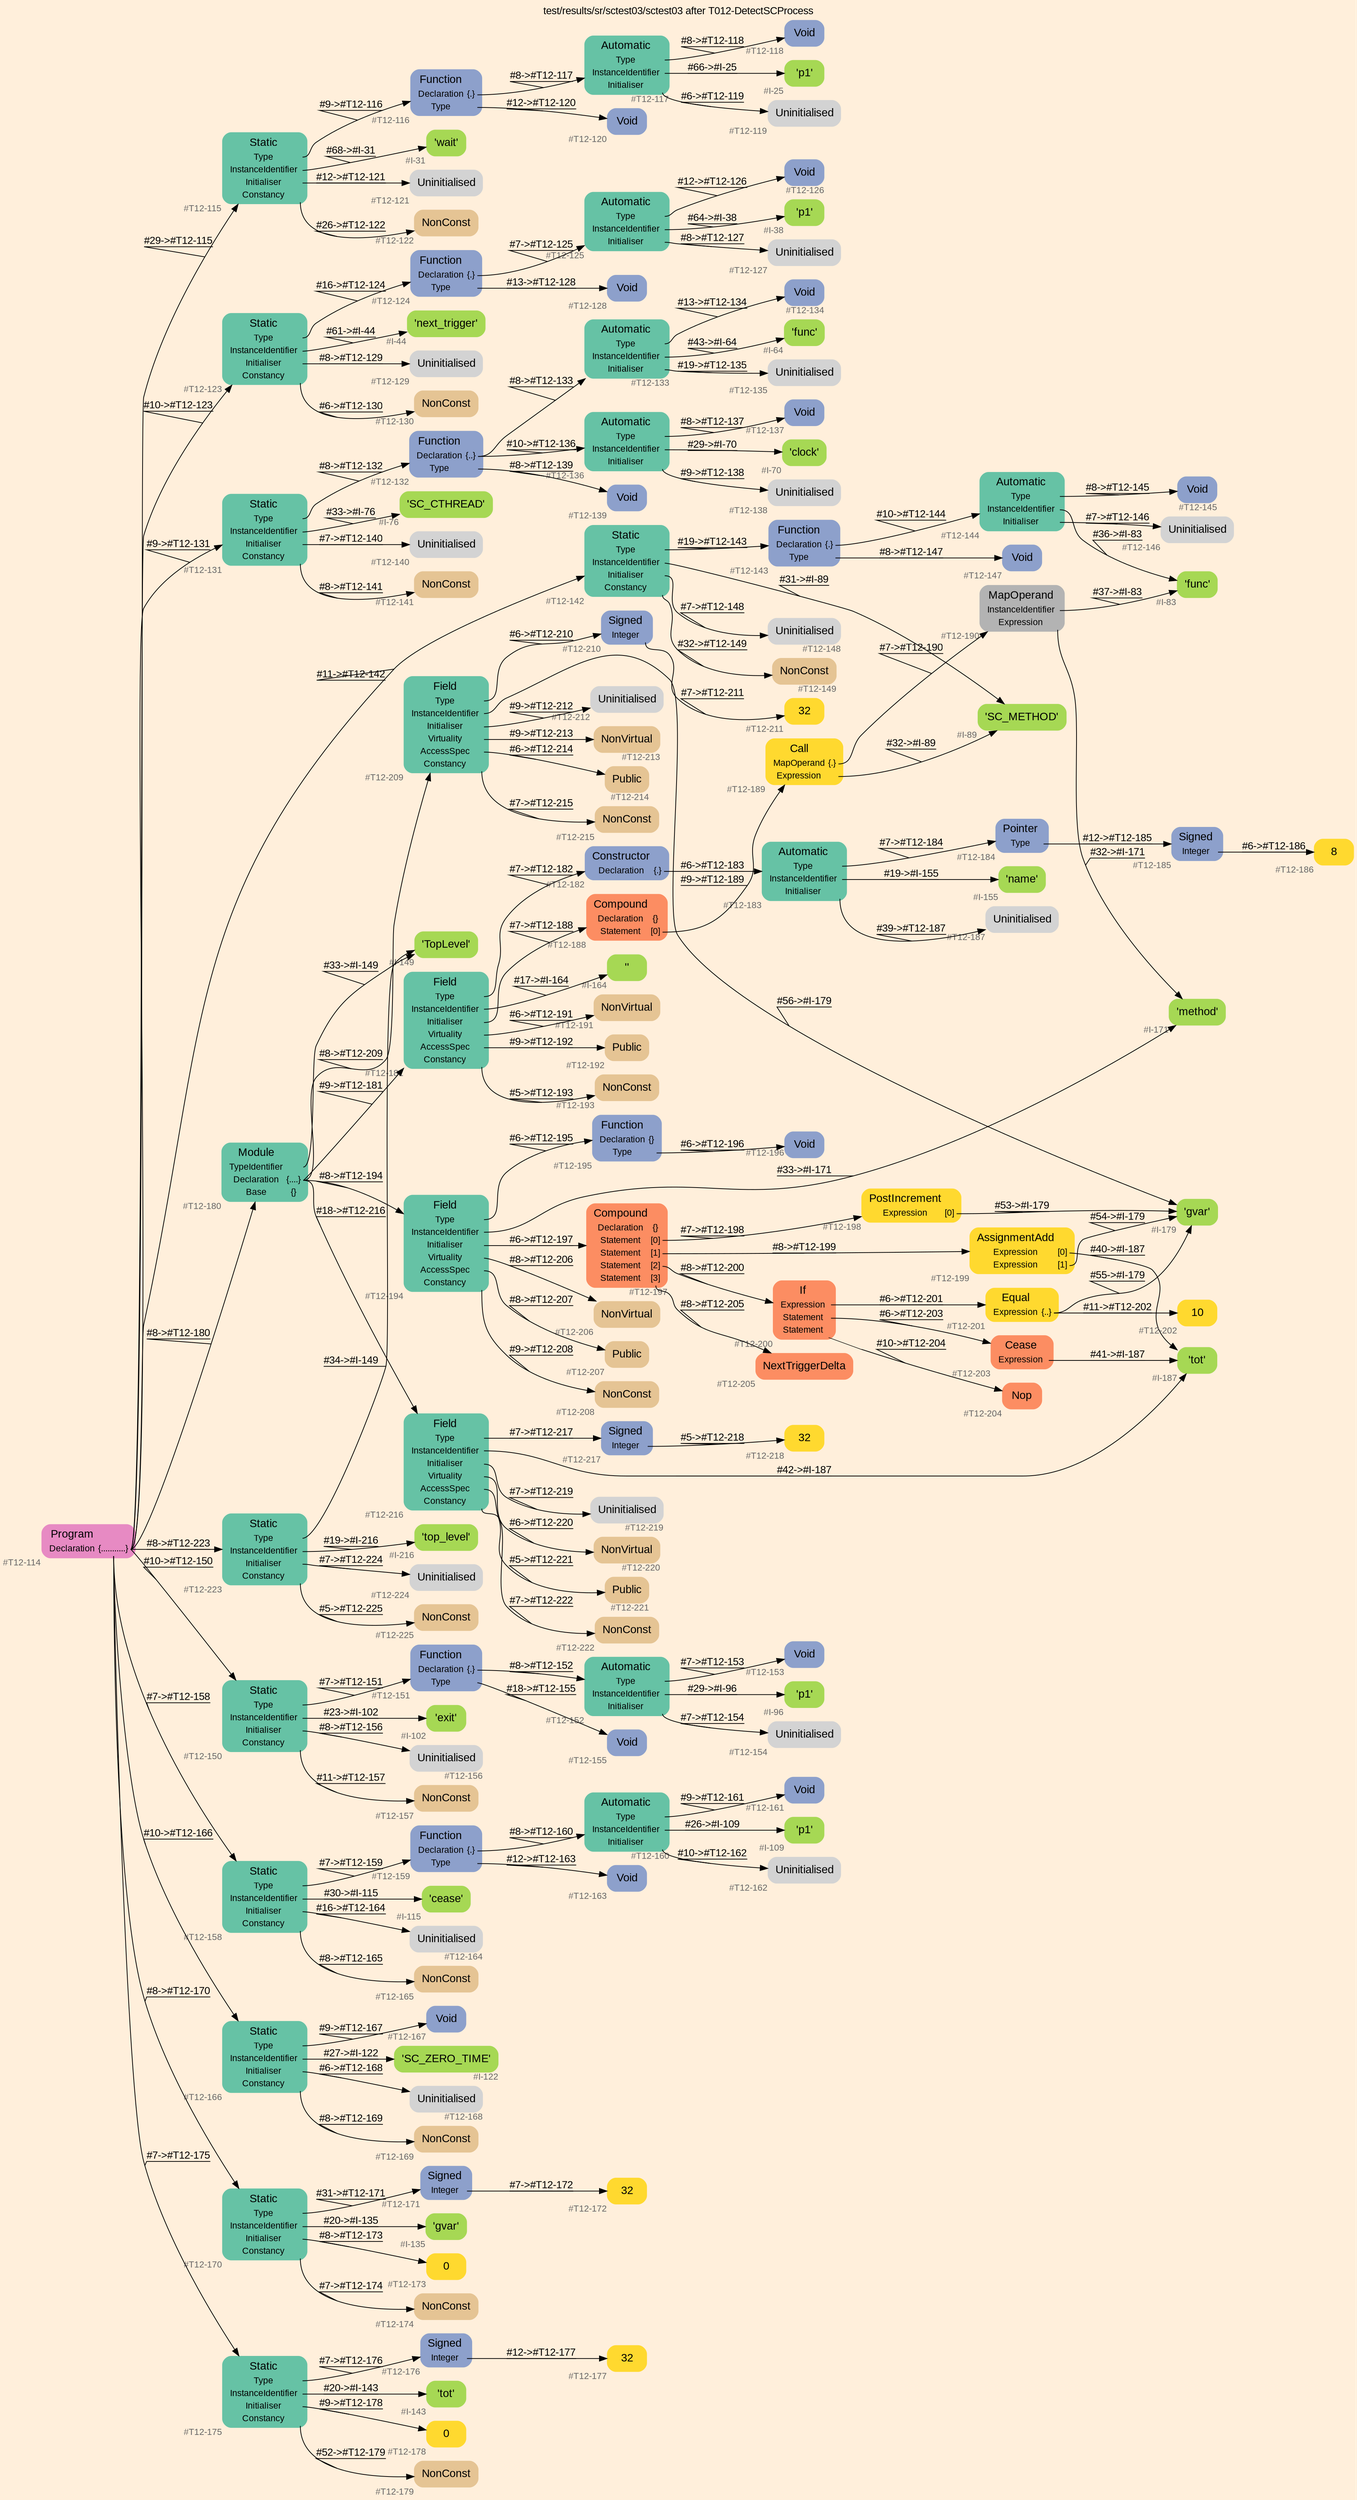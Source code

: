 digraph "test/results/sr/sctest03/sctest03 after T012-DetectSCProcess" {
label = "test/results/sr/sctest03/sctest03 after T012-DetectSCProcess"
labelloc = t
graph [
    rankdir = "LR"
    ranksep = 0.3
    bgcolor = antiquewhite1
    color = black
    fontcolor = black
    fontname = "Arial"
];
node [
    fontname = "Arial"
];
edge [
    fontname = "Arial"
];

// -------------------- node figure --------------------
// -------- block #T12-114 ----------
"#T12-114" [
    fillcolor = "/set28/4"
    xlabel = "#T12-114"
    fontsize = "12"
    fontcolor = grey40
    shape = "plaintext"
    label = <<TABLE BORDER="0" CELLBORDER="0" CELLSPACING="0">
     <TR><TD><FONT COLOR="black" POINT-SIZE="15">Program</FONT></TD></TR>
     <TR><TD><FONT COLOR="black" POINT-SIZE="12">Declaration</FONT></TD><TD PORT="port0"><FONT COLOR="black" POINT-SIZE="12">{...........}</FONT></TD></TR>
    </TABLE>>
    style = "rounded,filled"
];

// -------- block #T12-115 ----------
"#T12-115" [
    fillcolor = "/set28/1"
    xlabel = "#T12-115"
    fontsize = "12"
    fontcolor = grey40
    shape = "plaintext"
    label = <<TABLE BORDER="0" CELLBORDER="0" CELLSPACING="0">
     <TR><TD><FONT COLOR="black" POINT-SIZE="15">Static</FONT></TD></TR>
     <TR><TD><FONT COLOR="black" POINT-SIZE="12">Type</FONT></TD><TD PORT="port0"></TD></TR>
     <TR><TD><FONT COLOR="black" POINT-SIZE="12">InstanceIdentifier</FONT></TD><TD PORT="port1"></TD></TR>
     <TR><TD><FONT COLOR="black" POINT-SIZE="12">Initialiser</FONT></TD><TD PORT="port2"></TD></TR>
     <TR><TD><FONT COLOR="black" POINT-SIZE="12">Constancy</FONT></TD><TD PORT="port3"></TD></TR>
    </TABLE>>
    style = "rounded,filled"
];

// -------- block #T12-116 ----------
"#T12-116" [
    fillcolor = "/set28/3"
    xlabel = "#T12-116"
    fontsize = "12"
    fontcolor = grey40
    shape = "plaintext"
    label = <<TABLE BORDER="0" CELLBORDER="0" CELLSPACING="0">
     <TR><TD><FONT COLOR="black" POINT-SIZE="15">Function</FONT></TD></TR>
     <TR><TD><FONT COLOR="black" POINT-SIZE="12">Declaration</FONT></TD><TD PORT="port0"><FONT COLOR="black" POINT-SIZE="12">{.}</FONT></TD></TR>
     <TR><TD><FONT COLOR="black" POINT-SIZE="12">Type</FONT></TD><TD PORT="port1"></TD></TR>
    </TABLE>>
    style = "rounded,filled"
];

// -------- block #T12-117 ----------
"#T12-117" [
    fillcolor = "/set28/1"
    xlabel = "#T12-117"
    fontsize = "12"
    fontcolor = grey40
    shape = "plaintext"
    label = <<TABLE BORDER="0" CELLBORDER="0" CELLSPACING="0">
     <TR><TD><FONT COLOR="black" POINT-SIZE="15">Automatic</FONT></TD></TR>
     <TR><TD><FONT COLOR="black" POINT-SIZE="12">Type</FONT></TD><TD PORT="port0"></TD></TR>
     <TR><TD><FONT COLOR="black" POINT-SIZE="12">InstanceIdentifier</FONT></TD><TD PORT="port1"></TD></TR>
     <TR><TD><FONT COLOR="black" POINT-SIZE="12">Initialiser</FONT></TD><TD PORT="port2"></TD></TR>
    </TABLE>>
    style = "rounded,filled"
];

// -------- block #T12-118 ----------
"#T12-118" [
    fillcolor = "/set28/3"
    xlabel = "#T12-118"
    fontsize = "12"
    fontcolor = grey40
    shape = "plaintext"
    label = <<TABLE BORDER="0" CELLBORDER="0" CELLSPACING="0">
     <TR><TD><FONT COLOR="black" POINT-SIZE="15">Void</FONT></TD></TR>
    </TABLE>>
    style = "rounded,filled"
];

// -------- block #I-25 ----------
"#I-25" [
    fillcolor = "/set28/5"
    xlabel = "#I-25"
    fontsize = "12"
    fontcolor = grey40
    shape = "plaintext"
    label = <<TABLE BORDER="0" CELLBORDER="0" CELLSPACING="0">
     <TR><TD><FONT COLOR="black" POINT-SIZE="15">'p1'</FONT></TD></TR>
    </TABLE>>
    style = "rounded,filled"
];

// -------- block #T12-119 ----------
"#T12-119" [
    xlabel = "#T12-119"
    fontsize = "12"
    fontcolor = grey40
    shape = "plaintext"
    label = <<TABLE BORDER="0" CELLBORDER="0" CELLSPACING="0">
     <TR><TD><FONT COLOR="black" POINT-SIZE="15">Uninitialised</FONT></TD></TR>
    </TABLE>>
    style = "rounded,filled"
];

// -------- block #T12-120 ----------
"#T12-120" [
    fillcolor = "/set28/3"
    xlabel = "#T12-120"
    fontsize = "12"
    fontcolor = grey40
    shape = "plaintext"
    label = <<TABLE BORDER="0" CELLBORDER="0" CELLSPACING="0">
     <TR><TD><FONT COLOR="black" POINT-SIZE="15">Void</FONT></TD></TR>
    </TABLE>>
    style = "rounded,filled"
];

// -------- block #I-31 ----------
"#I-31" [
    fillcolor = "/set28/5"
    xlabel = "#I-31"
    fontsize = "12"
    fontcolor = grey40
    shape = "plaintext"
    label = <<TABLE BORDER="0" CELLBORDER="0" CELLSPACING="0">
     <TR><TD><FONT COLOR="black" POINT-SIZE="15">'wait'</FONT></TD></TR>
    </TABLE>>
    style = "rounded,filled"
];

// -------- block #T12-121 ----------
"#T12-121" [
    xlabel = "#T12-121"
    fontsize = "12"
    fontcolor = grey40
    shape = "plaintext"
    label = <<TABLE BORDER="0" CELLBORDER="0" CELLSPACING="0">
     <TR><TD><FONT COLOR="black" POINT-SIZE="15">Uninitialised</FONT></TD></TR>
    </TABLE>>
    style = "rounded,filled"
];

// -------- block #T12-122 ----------
"#T12-122" [
    fillcolor = "/set28/7"
    xlabel = "#T12-122"
    fontsize = "12"
    fontcolor = grey40
    shape = "plaintext"
    label = <<TABLE BORDER="0" CELLBORDER="0" CELLSPACING="0">
     <TR><TD><FONT COLOR="black" POINT-SIZE="15">NonConst</FONT></TD></TR>
    </TABLE>>
    style = "rounded,filled"
];

// -------- block #T12-123 ----------
"#T12-123" [
    fillcolor = "/set28/1"
    xlabel = "#T12-123"
    fontsize = "12"
    fontcolor = grey40
    shape = "plaintext"
    label = <<TABLE BORDER="0" CELLBORDER="0" CELLSPACING="0">
     <TR><TD><FONT COLOR="black" POINT-SIZE="15">Static</FONT></TD></TR>
     <TR><TD><FONT COLOR="black" POINT-SIZE="12">Type</FONT></TD><TD PORT="port0"></TD></TR>
     <TR><TD><FONT COLOR="black" POINT-SIZE="12">InstanceIdentifier</FONT></TD><TD PORT="port1"></TD></TR>
     <TR><TD><FONT COLOR="black" POINT-SIZE="12">Initialiser</FONT></TD><TD PORT="port2"></TD></TR>
     <TR><TD><FONT COLOR="black" POINT-SIZE="12">Constancy</FONT></TD><TD PORT="port3"></TD></TR>
    </TABLE>>
    style = "rounded,filled"
];

// -------- block #T12-124 ----------
"#T12-124" [
    fillcolor = "/set28/3"
    xlabel = "#T12-124"
    fontsize = "12"
    fontcolor = grey40
    shape = "plaintext"
    label = <<TABLE BORDER="0" CELLBORDER="0" CELLSPACING="0">
     <TR><TD><FONT COLOR="black" POINT-SIZE="15">Function</FONT></TD></TR>
     <TR><TD><FONT COLOR="black" POINT-SIZE="12">Declaration</FONT></TD><TD PORT="port0"><FONT COLOR="black" POINT-SIZE="12">{.}</FONT></TD></TR>
     <TR><TD><FONT COLOR="black" POINT-SIZE="12">Type</FONT></TD><TD PORT="port1"></TD></TR>
    </TABLE>>
    style = "rounded,filled"
];

// -------- block #T12-125 ----------
"#T12-125" [
    fillcolor = "/set28/1"
    xlabel = "#T12-125"
    fontsize = "12"
    fontcolor = grey40
    shape = "plaintext"
    label = <<TABLE BORDER="0" CELLBORDER="0" CELLSPACING="0">
     <TR><TD><FONT COLOR="black" POINT-SIZE="15">Automatic</FONT></TD></TR>
     <TR><TD><FONT COLOR="black" POINT-SIZE="12">Type</FONT></TD><TD PORT="port0"></TD></TR>
     <TR><TD><FONT COLOR="black" POINT-SIZE="12">InstanceIdentifier</FONT></TD><TD PORT="port1"></TD></TR>
     <TR><TD><FONT COLOR="black" POINT-SIZE="12">Initialiser</FONT></TD><TD PORT="port2"></TD></TR>
    </TABLE>>
    style = "rounded,filled"
];

// -------- block #T12-126 ----------
"#T12-126" [
    fillcolor = "/set28/3"
    xlabel = "#T12-126"
    fontsize = "12"
    fontcolor = grey40
    shape = "plaintext"
    label = <<TABLE BORDER="0" CELLBORDER="0" CELLSPACING="0">
     <TR><TD><FONT COLOR="black" POINT-SIZE="15">Void</FONT></TD></TR>
    </TABLE>>
    style = "rounded,filled"
];

// -------- block #I-38 ----------
"#I-38" [
    fillcolor = "/set28/5"
    xlabel = "#I-38"
    fontsize = "12"
    fontcolor = grey40
    shape = "plaintext"
    label = <<TABLE BORDER="0" CELLBORDER="0" CELLSPACING="0">
     <TR><TD><FONT COLOR="black" POINT-SIZE="15">'p1'</FONT></TD></TR>
    </TABLE>>
    style = "rounded,filled"
];

// -------- block #T12-127 ----------
"#T12-127" [
    xlabel = "#T12-127"
    fontsize = "12"
    fontcolor = grey40
    shape = "plaintext"
    label = <<TABLE BORDER="0" CELLBORDER="0" CELLSPACING="0">
     <TR><TD><FONT COLOR="black" POINT-SIZE="15">Uninitialised</FONT></TD></TR>
    </TABLE>>
    style = "rounded,filled"
];

// -------- block #T12-128 ----------
"#T12-128" [
    fillcolor = "/set28/3"
    xlabel = "#T12-128"
    fontsize = "12"
    fontcolor = grey40
    shape = "plaintext"
    label = <<TABLE BORDER="0" CELLBORDER="0" CELLSPACING="0">
     <TR><TD><FONT COLOR="black" POINT-SIZE="15">Void</FONT></TD></TR>
    </TABLE>>
    style = "rounded,filled"
];

// -------- block #I-44 ----------
"#I-44" [
    fillcolor = "/set28/5"
    xlabel = "#I-44"
    fontsize = "12"
    fontcolor = grey40
    shape = "plaintext"
    label = <<TABLE BORDER="0" CELLBORDER="0" CELLSPACING="0">
     <TR><TD><FONT COLOR="black" POINT-SIZE="15">'next_trigger'</FONT></TD></TR>
    </TABLE>>
    style = "rounded,filled"
];

// -------- block #T12-129 ----------
"#T12-129" [
    xlabel = "#T12-129"
    fontsize = "12"
    fontcolor = grey40
    shape = "plaintext"
    label = <<TABLE BORDER="0" CELLBORDER="0" CELLSPACING="0">
     <TR><TD><FONT COLOR="black" POINT-SIZE="15">Uninitialised</FONT></TD></TR>
    </TABLE>>
    style = "rounded,filled"
];

// -------- block #T12-130 ----------
"#T12-130" [
    fillcolor = "/set28/7"
    xlabel = "#T12-130"
    fontsize = "12"
    fontcolor = grey40
    shape = "plaintext"
    label = <<TABLE BORDER="0" CELLBORDER="0" CELLSPACING="0">
     <TR><TD><FONT COLOR="black" POINT-SIZE="15">NonConst</FONT></TD></TR>
    </TABLE>>
    style = "rounded,filled"
];

// -------- block #T12-131 ----------
"#T12-131" [
    fillcolor = "/set28/1"
    xlabel = "#T12-131"
    fontsize = "12"
    fontcolor = grey40
    shape = "plaintext"
    label = <<TABLE BORDER="0" CELLBORDER="0" CELLSPACING="0">
     <TR><TD><FONT COLOR="black" POINT-SIZE="15">Static</FONT></TD></TR>
     <TR><TD><FONT COLOR="black" POINT-SIZE="12">Type</FONT></TD><TD PORT="port0"></TD></TR>
     <TR><TD><FONT COLOR="black" POINT-SIZE="12">InstanceIdentifier</FONT></TD><TD PORT="port1"></TD></TR>
     <TR><TD><FONT COLOR="black" POINT-SIZE="12">Initialiser</FONT></TD><TD PORT="port2"></TD></TR>
     <TR><TD><FONT COLOR="black" POINT-SIZE="12">Constancy</FONT></TD><TD PORT="port3"></TD></TR>
    </TABLE>>
    style = "rounded,filled"
];

// -------- block #T12-132 ----------
"#T12-132" [
    fillcolor = "/set28/3"
    xlabel = "#T12-132"
    fontsize = "12"
    fontcolor = grey40
    shape = "plaintext"
    label = <<TABLE BORDER="0" CELLBORDER="0" CELLSPACING="0">
     <TR><TD><FONT COLOR="black" POINT-SIZE="15">Function</FONT></TD></TR>
     <TR><TD><FONT COLOR="black" POINT-SIZE="12">Declaration</FONT></TD><TD PORT="port0"><FONT COLOR="black" POINT-SIZE="12">{..}</FONT></TD></TR>
     <TR><TD><FONT COLOR="black" POINT-SIZE="12">Type</FONT></TD><TD PORT="port1"></TD></TR>
    </TABLE>>
    style = "rounded,filled"
];

// -------- block #T12-133 ----------
"#T12-133" [
    fillcolor = "/set28/1"
    xlabel = "#T12-133"
    fontsize = "12"
    fontcolor = grey40
    shape = "plaintext"
    label = <<TABLE BORDER="0" CELLBORDER="0" CELLSPACING="0">
     <TR><TD><FONT COLOR="black" POINT-SIZE="15">Automatic</FONT></TD></TR>
     <TR><TD><FONT COLOR="black" POINT-SIZE="12">Type</FONT></TD><TD PORT="port0"></TD></TR>
     <TR><TD><FONT COLOR="black" POINT-SIZE="12">InstanceIdentifier</FONT></TD><TD PORT="port1"></TD></TR>
     <TR><TD><FONT COLOR="black" POINT-SIZE="12">Initialiser</FONT></TD><TD PORT="port2"></TD></TR>
    </TABLE>>
    style = "rounded,filled"
];

// -------- block #T12-134 ----------
"#T12-134" [
    fillcolor = "/set28/3"
    xlabel = "#T12-134"
    fontsize = "12"
    fontcolor = grey40
    shape = "plaintext"
    label = <<TABLE BORDER="0" CELLBORDER="0" CELLSPACING="0">
     <TR><TD><FONT COLOR="black" POINT-SIZE="15">Void</FONT></TD></TR>
    </TABLE>>
    style = "rounded,filled"
];

// -------- block #I-64 ----------
"#I-64" [
    fillcolor = "/set28/5"
    xlabel = "#I-64"
    fontsize = "12"
    fontcolor = grey40
    shape = "plaintext"
    label = <<TABLE BORDER="0" CELLBORDER="0" CELLSPACING="0">
     <TR><TD><FONT COLOR="black" POINT-SIZE="15">'func'</FONT></TD></TR>
    </TABLE>>
    style = "rounded,filled"
];

// -------- block #T12-135 ----------
"#T12-135" [
    xlabel = "#T12-135"
    fontsize = "12"
    fontcolor = grey40
    shape = "plaintext"
    label = <<TABLE BORDER="0" CELLBORDER="0" CELLSPACING="0">
     <TR><TD><FONT COLOR="black" POINT-SIZE="15">Uninitialised</FONT></TD></TR>
    </TABLE>>
    style = "rounded,filled"
];

// -------- block #T12-136 ----------
"#T12-136" [
    fillcolor = "/set28/1"
    xlabel = "#T12-136"
    fontsize = "12"
    fontcolor = grey40
    shape = "plaintext"
    label = <<TABLE BORDER="0" CELLBORDER="0" CELLSPACING="0">
     <TR><TD><FONT COLOR="black" POINT-SIZE="15">Automatic</FONT></TD></TR>
     <TR><TD><FONT COLOR="black" POINT-SIZE="12">Type</FONT></TD><TD PORT="port0"></TD></TR>
     <TR><TD><FONT COLOR="black" POINT-SIZE="12">InstanceIdentifier</FONT></TD><TD PORT="port1"></TD></TR>
     <TR><TD><FONT COLOR="black" POINT-SIZE="12">Initialiser</FONT></TD><TD PORT="port2"></TD></TR>
    </TABLE>>
    style = "rounded,filled"
];

// -------- block #T12-137 ----------
"#T12-137" [
    fillcolor = "/set28/3"
    xlabel = "#T12-137"
    fontsize = "12"
    fontcolor = grey40
    shape = "plaintext"
    label = <<TABLE BORDER="0" CELLBORDER="0" CELLSPACING="0">
     <TR><TD><FONT COLOR="black" POINT-SIZE="15">Void</FONT></TD></TR>
    </TABLE>>
    style = "rounded,filled"
];

// -------- block #I-70 ----------
"#I-70" [
    fillcolor = "/set28/5"
    xlabel = "#I-70"
    fontsize = "12"
    fontcolor = grey40
    shape = "plaintext"
    label = <<TABLE BORDER="0" CELLBORDER="0" CELLSPACING="0">
     <TR><TD><FONT COLOR="black" POINT-SIZE="15">'clock'</FONT></TD></TR>
    </TABLE>>
    style = "rounded,filled"
];

// -------- block #T12-138 ----------
"#T12-138" [
    xlabel = "#T12-138"
    fontsize = "12"
    fontcolor = grey40
    shape = "plaintext"
    label = <<TABLE BORDER="0" CELLBORDER="0" CELLSPACING="0">
     <TR><TD><FONT COLOR="black" POINT-SIZE="15">Uninitialised</FONT></TD></TR>
    </TABLE>>
    style = "rounded,filled"
];

// -------- block #T12-139 ----------
"#T12-139" [
    fillcolor = "/set28/3"
    xlabel = "#T12-139"
    fontsize = "12"
    fontcolor = grey40
    shape = "plaintext"
    label = <<TABLE BORDER="0" CELLBORDER="0" CELLSPACING="0">
     <TR><TD><FONT COLOR="black" POINT-SIZE="15">Void</FONT></TD></TR>
    </TABLE>>
    style = "rounded,filled"
];

// -------- block #I-76 ----------
"#I-76" [
    fillcolor = "/set28/5"
    xlabel = "#I-76"
    fontsize = "12"
    fontcolor = grey40
    shape = "plaintext"
    label = <<TABLE BORDER="0" CELLBORDER="0" CELLSPACING="0">
     <TR><TD><FONT COLOR="black" POINT-SIZE="15">'SC_CTHREAD'</FONT></TD></TR>
    </TABLE>>
    style = "rounded,filled"
];

// -------- block #T12-140 ----------
"#T12-140" [
    xlabel = "#T12-140"
    fontsize = "12"
    fontcolor = grey40
    shape = "plaintext"
    label = <<TABLE BORDER="0" CELLBORDER="0" CELLSPACING="0">
     <TR><TD><FONT COLOR="black" POINT-SIZE="15">Uninitialised</FONT></TD></TR>
    </TABLE>>
    style = "rounded,filled"
];

// -------- block #T12-141 ----------
"#T12-141" [
    fillcolor = "/set28/7"
    xlabel = "#T12-141"
    fontsize = "12"
    fontcolor = grey40
    shape = "plaintext"
    label = <<TABLE BORDER="0" CELLBORDER="0" CELLSPACING="0">
     <TR><TD><FONT COLOR="black" POINT-SIZE="15">NonConst</FONT></TD></TR>
    </TABLE>>
    style = "rounded,filled"
];

// -------- block #T12-142 ----------
"#T12-142" [
    fillcolor = "/set28/1"
    xlabel = "#T12-142"
    fontsize = "12"
    fontcolor = grey40
    shape = "plaintext"
    label = <<TABLE BORDER="0" CELLBORDER="0" CELLSPACING="0">
     <TR><TD><FONT COLOR="black" POINT-SIZE="15">Static</FONT></TD></TR>
     <TR><TD><FONT COLOR="black" POINT-SIZE="12">Type</FONT></TD><TD PORT="port0"></TD></TR>
     <TR><TD><FONT COLOR="black" POINT-SIZE="12">InstanceIdentifier</FONT></TD><TD PORT="port1"></TD></TR>
     <TR><TD><FONT COLOR="black" POINT-SIZE="12">Initialiser</FONT></TD><TD PORT="port2"></TD></TR>
     <TR><TD><FONT COLOR="black" POINT-SIZE="12">Constancy</FONT></TD><TD PORT="port3"></TD></TR>
    </TABLE>>
    style = "rounded,filled"
];

// -------- block #T12-143 ----------
"#T12-143" [
    fillcolor = "/set28/3"
    xlabel = "#T12-143"
    fontsize = "12"
    fontcolor = grey40
    shape = "plaintext"
    label = <<TABLE BORDER="0" CELLBORDER="0" CELLSPACING="0">
     <TR><TD><FONT COLOR="black" POINT-SIZE="15">Function</FONT></TD></TR>
     <TR><TD><FONT COLOR="black" POINT-SIZE="12">Declaration</FONT></TD><TD PORT="port0"><FONT COLOR="black" POINT-SIZE="12">{.}</FONT></TD></TR>
     <TR><TD><FONT COLOR="black" POINT-SIZE="12">Type</FONT></TD><TD PORT="port1"></TD></TR>
    </TABLE>>
    style = "rounded,filled"
];

// -------- block #T12-144 ----------
"#T12-144" [
    fillcolor = "/set28/1"
    xlabel = "#T12-144"
    fontsize = "12"
    fontcolor = grey40
    shape = "plaintext"
    label = <<TABLE BORDER="0" CELLBORDER="0" CELLSPACING="0">
     <TR><TD><FONT COLOR="black" POINT-SIZE="15">Automatic</FONT></TD></TR>
     <TR><TD><FONT COLOR="black" POINT-SIZE="12">Type</FONT></TD><TD PORT="port0"></TD></TR>
     <TR><TD><FONT COLOR="black" POINT-SIZE="12">InstanceIdentifier</FONT></TD><TD PORT="port1"></TD></TR>
     <TR><TD><FONT COLOR="black" POINT-SIZE="12">Initialiser</FONT></TD><TD PORT="port2"></TD></TR>
    </TABLE>>
    style = "rounded,filled"
];

// -------- block #T12-145 ----------
"#T12-145" [
    fillcolor = "/set28/3"
    xlabel = "#T12-145"
    fontsize = "12"
    fontcolor = grey40
    shape = "plaintext"
    label = <<TABLE BORDER="0" CELLBORDER="0" CELLSPACING="0">
     <TR><TD><FONT COLOR="black" POINT-SIZE="15">Void</FONT></TD></TR>
    </TABLE>>
    style = "rounded,filled"
];

// -------- block #I-83 ----------
"#I-83" [
    fillcolor = "/set28/5"
    xlabel = "#I-83"
    fontsize = "12"
    fontcolor = grey40
    shape = "plaintext"
    label = <<TABLE BORDER="0" CELLBORDER="0" CELLSPACING="0">
     <TR><TD><FONT COLOR="black" POINT-SIZE="15">'func'</FONT></TD></TR>
    </TABLE>>
    style = "rounded,filled"
];

// -------- block #T12-146 ----------
"#T12-146" [
    xlabel = "#T12-146"
    fontsize = "12"
    fontcolor = grey40
    shape = "plaintext"
    label = <<TABLE BORDER="0" CELLBORDER="0" CELLSPACING="0">
     <TR><TD><FONT COLOR="black" POINT-SIZE="15">Uninitialised</FONT></TD></TR>
    </TABLE>>
    style = "rounded,filled"
];

// -------- block #T12-147 ----------
"#T12-147" [
    fillcolor = "/set28/3"
    xlabel = "#T12-147"
    fontsize = "12"
    fontcolor = grey40
    shape = "plaintext"
    label = <<TABLE BORDER="0" CELLBORDER="0" CELLSPACING="0">
     <TR><TD><FONT COLOR="black" POINT-SIZE="15">Void</FONT></TD></TR>
    </TABLE>>
    style = "rounded,filled"
];

// -------- block #I-89 ----------
"#I-89" [
    fillcolor = "/set28/5"
    xlabel = "#I-89"
    fontsize = "12"
    fontcolor = grey40
    shape = "plaintext"
    label = <<TABLE BORDER="0" CELLBORDER="0" CELLSPACING="0">
     <TR><TD><FONT COLOR="black" POINT-SIZE="15">'SC_METHOD'</FONT></TD></TR>
    </TABLE>>
    style = "rounded,filled"
];

// -------- block #T12-148 ----------
"#T12-148" [
    xlabel = "#T12-148"
    fontsize = "12"
    fontcolor = grey40
    shape = "plaintext"
    label = <<TABLE BORDER="0" CELLBORDER="0" CELLSPACING="0">
     <TR><TD><FONT COLOR="black" POINT-SIZE="15">Uninitialised</FONT></TD></TR>
    </TABLE>>
    style = "rounded,filled"
];

// -------- block #T12-149 ----------
"#T12-149" [
    fillcolor = "/set28/7"
    xlabel = "#T12-149"
    fontsize = "12"
    fontcolor = grey40
    shape = "plaintext"
    label = <<TABLE BORDER="0" CELLBORDER="0" CELLSPACING="0">
     <TR><TD><FONT COLOR="black" POINT-SIZE="15">NonConst</FONT></TD></TR>
    </TABLE>>
    style = "rounded,filled"
];

// -------- block #T12-150 ----------
"#T12-150" [
    fillcolor = "/set28/1"
    xlabel = "#T12-150"
    fontsize = "12"
    fontcolor = grey40
    shape = "plaintext"
    label = <<TABLE BORDER="0" CELLBORDER="0" CELLSPACING="0">
     <TR><TD><FONT COLOR="black" POINT-SIZE="15">Static</FONT></TD></TR>
     <TR><TD><FONT COLOR="black" POINT-SIZE="12">Type</FONT></TD><TD PORT="port0"></TD></TR>
     <TR><TD><FONT COLOR="black" POINT-SIZE="12">InstanceIdentifier</FONT></TD><TD PORT="port1"></TD></TR>
     <TR><TD><FONT COLOR="black" POINT-SIZE="12">Initialiser</FONT></TD><TD PORT="port2"></TD></TR>
     <TR><TD><FONT COLOR="black" POINT-SIZE="12">Constancy</FONT></TD><TD PORT="port3"></TD></TR>
    </TABLE>>
    style = "rounded,filled"
];

// -------- block #T12-151 ----------
"#T12-151" [
    fillcolor = "/set28/3"
    xlabel = "#T12-151"
    fontsize = "12"
    fontcolor = grey40
    shape = "plaintext"
    label = <<TABLE BORDER="0" CELLBORDER="0" CELLSPACING="0">
     <TR><TD><FONT COLOR="black" POINT-SIZE="15">Function</FONT></TD></TR>
     <TR><TD><FONT COLOR="black" POINT-SIZE="12">Declaration</FONT></TD><TD PORT="port0"><FONT COLOR="black" POINT-SIZE="12">{.}</FONT></TD></TR>
     <TR><TD><FONT COLOR="black" POINT-SIZE="12">Type</FONT></TD><TD PORT="port1"></TD></TR>
    </TABLE>>
    style = "rounded,filled"
];

// -------- block #T12-152 ----------
"#T12-152" [
    fillcolor = "/set28/1"
    xlabel = "#T12-152"
    fontsize = "12"
    fontcolor = grey40
    shape = "plaintext"
    label = <<TABLE BORDER="0" CELLBORDER="0" CELLSPACING="0">
     <TR><TD><FONT COLOR="black" POINT-SIZE="15">Automatic</FONT></TD></TR>
     <TR><TD><FONT COLOR="black" POINT-SIZE="12">Type</FONT></TD><TD PORT="port0"></TD></TR>
     <TR><TD><FONT COLOR="black" POINT-SIZE="12">InstanceIdentifier</FONT></TD><TD PORT="port1"></TD></TR>
     <TR><TD><FONT COLOR="black" POINT-SIZE="12">Initialiser</FONT></TD><TD PORT="port2"></TD></TR>
    </TABLE>>
    style = "rounded,filled"
];

// -------- block #T12-153 ----------
"#T12-153" [
    fillcolor = "/set28/3"
    xlabel = "#T12-153"
    fontsize = "12"
    fontcolor = grey40
    shape = "plaintext"
    label = <<TABLE BORDER="0" CELLBORDER="0" CELLSPACING="0">
     <TR><TD><FONT COLOR="black" POINT-SIZE="15">Void</FONT></TD></TR>
    </TABLE>>
    style = "rounded,filled"
];

// -------- block #I-96 ----------
"#I-96" [
    fillcolor = "/set28/5"
    xlabel = "#I-96"
    fontsize = "12"
    fontcolor = grey40
    shape = "plaintext"
    label = <<TABLE BORDER="0" CELLBORDER="0" CELLSPACING="0">
     <TR><TD><FONT COLOR="black" POINT-SIZE="15">'p1'</FONT></TD></TR>
    </TABLE>>
    style = "rounded,filled"
];

// -------- block #T12-154 ----------
"#T12-154" [
    xlabel = "#T12-154"
    fontsize = "12"
    fontcolor = grey40
    shape = "plaintext"
    label = <<TABLE BORDER="0" CELLBORDER="0" CELLSPACING="0">
     <TR><TD><FONT COLOR="black" POINT-SIZE="15">Uninitialised</FONT></TD></TR>
    </TABLE>>
    style = "rounded,filled"
];

// -------- block #T12-155 ----------
"#T12-155" [
    fillcolor = "/set28/3"
    xlabel = "#T12-155"
    fontsize = "12"
    fontcolor = grey40
    shape = "plaintext"
    label = <<TABLE BORDER="0" CELLBORDER="0" CELLSPACING="0">
     <TR><TD><FONT COLOR="black" POINT-SIZE="15">Void</FONT></TD></TR>
    </TABLE>>
    style = "rounded,filled"
];

// -------- block #I-102 ----------
"#I-102" [
    fillcolor = "/set28/5"
    xlabel = "#I-102"
    fontsize = "12"
    fontcolor = grey40
    shape = "plaintext"
    label = <<TABLE BORDER="0" CELLBORDER="0" CELLSPACING="0">
     <TR><TD><FONT COLOR="black" POINT-SIZE="15">'exit'</FONT></TD></TR>
    </TABLE>>
    style = "rounded,filled"
];

// -------- block #T12-156 ----------
"#T12-156" [
    xlabel = "#T12-156"
    fontsize = "12"
    fontcolor = grey40
    shape = "plaintext"
    label = <<TABLE BORDER="0" CELLBORDER="0" CELLSPACING="0">
     <TR><TD><FONT COLOR="black" POINT-SIZE="15">Uninitialised</FONT></TD></TR>
    </TABLE>>
    style = "rounded,filled"
];

// -------- block #T12-157 ----------
"#T12-157" [
    fillcolor = "/set28/7"
    xlabel = "#T12-157"
    fontsize = "12"
    fontcolor = grey40
    shape = "plaintext"
    label = <<TABLE BORDER="0" CELLBORDER="0" CELLSPACING="0">
     <TR><TD><FONT COLOR="black" POINT-SIZE="15">NonConst</FONT></TD></TR>
    </TABLE>>
    style = "rounded,filled"
];

// -------- block #T12-158 ----------
"#T12-158" [
    fillcolor = "/set28/1"
    xlabel = "#T12-158"
    fontsize = "12"
    fontcolor = grey40
    shape = "plaintext"
    label = <<TABLE BORDER="0" CELLBORDER="0" CELLSPACING="0">
     <TR><TD><FONT COLOR="black" POINT-SIZE="15">Static</FONT></TD></TR>
     <TR><TD><FONT COLOR="black" POINT-SIZE="12">Type</FONT></TD><TD PORT="port0"></TD></TR>
     <TR><TD><FONT COLOR="black" POINT-SIZE="12">InstanceIdentifier</FONT></TD><TD PORT="port1"></TD></TR>
     <TR><TD><FONT COLOR="black" POINT-SIZE="12">Initialiser</FONT></TD><TD PORT="port2"></TD></TR>
     <TR><TD><FONT COLOR="black" POINT-SIZE="12">Constancy</FONT></TD><TD PORT="port3"></TD></TR>
    </TABLE>>
    style = "rounded,filled"
];

// -------- block #T12-159 ----------
"#T12-159" [
    fillcolor = "/set28/3"
    xlabel = "#T12-159"
    fontsize = "12"
    fontcolor = grey40
    shape = "plaintext"
    label = <<TABLE BORDER="0" CELLBORDER="0" CELLSPACING="0">
     <TR><TD><FONT COLOR="black" POINT-SIZE="15">Function</FONT></TD></TR>
     <TR><TD><FONT COLOR="black" POINT-SIZE="12">Declaration</FONT></TD><TD PORT="port0"><FONT COLOR="black" POINT-SIZE="12">{.}</FONT></TD></TR>
     <TR><TD><FONT COLOR="black" POINT-SIZE="12">Type</FONT></TD><TD PORT="port1"></TD></TR>
    </TABLE>>
    style = "rounded,filled"
];

// -------- block #T12-160 ----------
"#T12-160" [
    fillcolor = "/set28/1"
    xlabel = "#T12-160"
    fontsize = "12"
    fontcolor = grey40
    shape = "plaintext"
    label = <<TABLE BORDER="0" CELLBORDER="0" CELLSPACING="0">
     <TR><TD><FONT COLOR="black" POINT-SIZE="15">Automatic</FONT></TD></TR>
     <TR><TD><FONT COLOR="black" POINT-SIZE="12">Type</FONT></TD><TD PORT="port0"></TD></TR>
     <TR><TD><FONT COLOR="black" POINT-SIZE="12">InstanceIdentifier</FONT></TD><TD PORT="port1"></TD></TR>
     <TR><TD><FONT COLOR="black" POINT-SIZE="12">Initialiser</FONT></TD><TD PORT="port2"></TD></TR>
    </TABLE>>
    style = "rounded,filled"
];

// -------- block #T12-161 ----------
"#T12-161" [
    fillcolor = "/set28/3"
    xlabel = "#T12-161"
    fontsize = "12"
    fontcolor = grey40
    shape = "plaintext"
    label = <<TABLE BORDER="0" CELLBORDER="0" CELLSPACING="0">
     <TR><TD><FONT COLOR="black" POINT-SIZE="15">Void</FONT></TD></TR>
    </TABLE>>
    style = "rounded,filled"
];

// -------- block #I-109 ----------
"#I-109" [
    fillcolor = "/set28/5"
    xlabel = "#I-109"
    fontsize = "12"
    fontcolor = grey40
    shape = "plaintext"
    label = <<TABLE BORDER="0" CELLBORDER="0" CELLSPACING="0">
     <TR><TD><FONT COLOR="black" POINT-SIZE="15">'p1'</FONT></TD></TR>
    </TABLE>>
    style = "rounded,filled"
];

// -------- block #T12-162 ----------
"#T12-162" [
    xlabel = "#T12-162"
    fontsize = "12"
    fontcolor = grey40
    shape = "plaintext"
    label = <<TABLE BORDER="0" CELLBORDER="0" CELLSPACING="0">
     <TR><TD><FONT COLOR="black" POINT-SIZE="15">Uninitialised</FONT></TD></TR>
    </TABLE>>
    style = "rounded,filled"
];

// -------- block #T12-163 ----------
"#T12-163" [
    fillcolor = "/set28/3"
    xlabel = "#T12-163"
    fontsize = "12"
    fontcolor = grey40
    shape = "plaintext"
    label = <<TABLE BORDER="0" CELLBORDER="0" CELLSPACING="0">
     <TR><TD><FONT COLOR="black" POINT-SIZE="15">Void</FONT></TD></TR>
    </TABLE>>
    style = "rounded,filled"
];

// -------- block #I-115 ----------
"#I-115" [
    fillcolor = "/set28/5"
    xlabel = "#I-115"
    fontsize = "12"
    fontcolor = grey40
    shape = "plaintext"
    label = <<TABLE BORDER="0" CELLBORDER="0" CELLSPACING="0">
     <TR><TD><FONT COLOR="black" POINT-SIZE="15">'cease'</FONT></TD></TR>
    </TABLE>>
    style = "rounded,filled"
];

// -------- block #T12-164 ----------
"#T12-164" [
    xlabel = "#T12-164"
    fontsize = "12"
    fontcolor = grey40
    shape = "plaintext"
    label = <<TABLE BORDER="0" CELLBORDER="0" CELLSPACING="0">
     <TR><TD><FONT COLOR="black" POINT-SIZE="15">Uninitialised</FONT></TD></TR>
    </TABLE>>
    style = "rounded,filled"
];

// -------- block #T12-165 ----------
"#T12-165" [
    fillcolor = "/set28/7"
    xlabel = "#T12-165"
    fontsize = "12"
    fontcolor = grey40
    shape = "plaintext"
    label = <<TABLE BORDER="0" CELLBORDER="0" CELLSPACING="0">
     <TR><TD><FONT COLOR="black" POINT-SIZE="15">NonConst</FONT></TD></TR>
    </TABLE>>
    style = "rounded,filled"
];

// -------- block #T12-166 ----------
"#T12-166" [
    fillcolor = "/set28/1"
    xlabel = "#T12-166"
    fontsize = "12"
    fontcolor = grey40
    shape = "plaintext"
    label = <<TABLE BORDER="0" CELLBORDER="0" CELLSPACING="0">
     <TR><TD><FONT COLOR="black" POINT-SIZE="15">Static</FONT></TD></TR>
     <TR><TD><FONT COLOR="black" POINT-SIZE="12">Type</FONT></TD><TD PORT="port0"></TD></TR>
     <TR><TD><FONT COLOR="black" POINT-SIZE="12">InstanceIdentifier</FONT></TD><TD PORT="port1"></TD></TR>
     <TR><TD><FONT COLOR="black" POINT-SIZE="12">Initialiser</FONT></TD><TD PORT="port2"></TD></TR>
     <TR><TD><FONT COLOR="black" POINT-SIZE="12">Constancy</FONT></TD><TD PORT="port3"></TD></TR>
    </TABLE>>
    style = "rounded,filled"
];

// -------- block #T12-167 ----------
"#T12-167" [
    fillcolor = "/set28/3"
    xlabel = "#T12-167"
    fontsize = "12"
    fontcolor = grey40
    shape = "plaintext"
    label = <<TABLE BORDER="0" CELLBORDER="0" CELLSPACING="0">
     <TR><TD><FONT COLOR="black" POINT-SIZE="15">Void</FONT></TD></TR>
    </TABLE>>
    style = "rounded,filled"
];

// -------- block #I-122 ----------
"#I-122" [
    fillcolor = "/set28/5"
    xlabel = "#I-122"
    fontsize = "12"
    fontcolor = grey40
    shape = "plaintext"
    label = <<TABLE BORDER="0" CELLBORDER="0" CELLSPACING="0">
     <TR><TD><FONT COLOR="black" POINT-SIZE="15">'SC_ZERO_TIME'</FONT></TD></TR>
    </TABLE>>
    style = "rounded,filled"
];

// -------- block #T12-168 ----------
"#T12-168" [
    xlabel = "#T12-168"
    fontsize = "12"
    fontcolor = grey40
    shape = "plaintext"
    label = <<TABLE BORDER="0" CELLBORDER="0" CELLSPACING="0">
     <TR><TD><FONT COLOR="black" POINT-SIZE="15">Uninitialised</FONT></TD></TR>
    </TABLE>>
    style = "rounded,filled"
];

// -------- block #T12-169 ----------
"#T12-169" [
    fillcolor = "/set28/7"
    xlabel = "#T12-169"
    fontsize = "12"
    fontcolor = grey40
    shape = "plaintext"
    label = <<TABLE BORDER="0" CELLBORDER="0" CELLSPACING="0">
     <TR><TD><FONT COLOR="black" POINT-SIZE="15">NonConst</FONT></TD></TR>
    </TABLE>>
    style = "rounded,filled"
];

// -------- block #T12-170 ----------
"#T12-170" [
    fillcolor = "/set28/1"
    xlabel = "#T12-170"
    fontsize = "12"
    fontcolor = grey40
    shape = "plaintext"
    label = <<TABLE BORDER="0" CELLBORDER="0" CELLSPACING="0">
     <TR><TD><FONT COLOR="black" POINT-SIZE="15">Static</FONT></TD></TR>
     <TR><TD><FONT COLOR="black" POINT-SIZE="12">Type</FONT></TD><TD PORT="port0"></TD></TR>
     <TR><TD><FONT COLOR="black" POINT-SIZE="12">InstanceIdentifier</FONT></TD><TD PORT="port1"></TD></TR>
     <TR><TD><FONT COLOR="black" POINT-SIZE="12">Initialiser</FONT></TD><TD PORT="port2"></TD></TR>
     <TR><TD><FONT COLOR="black" POINT-SIZE="12">Constancy</FONT></TD><TD PORT="port3"></TD></TR>
    </TABLE>>
    style = "rounded,filled"
];

// -------- block #T12-171 ----------
"#T12-171" [
    fillcolor = "/set28/3"
    xlabel = "#T12-171"
    fontsize = "12"
    fontcolor = grey40
    shape = "plaintext"
    label = <<TABLE BORDER="0" CELLBORDER="0" CELLSPACING="0">
     <TR><TD><FONT COLOR="black" POINT-SIZE="15">Signed</FONT></TD></TR>
     <TR><TD><FONT COLOR="black" POINT-SIZE="12">Integer</FONT></TD><TD PORT="port0"></TD></TR>
    </TABLE>>
    style = "rounded,filled"
];

// -------- block #T12-172 ----------
"#T12-172" [
    fillcolor = "/set28/6"
    xlabel = "#T12-172"
    fontsize = "12"
    fontcolor = grey40
    shape = "plaintext"
    label = <<TABLE BORDER="0" CELLBORDER="0" CELLSPACING="0">
     <TR><TD><FONT COLOR="black" POINT-SIZE="15">32</FONT></TD></TR>
    </TABLE>>
    style = "rounded,filled"
];

// -------- block #I-135 ----------
"#I-135" [
    fillcolor = "/set28/5"
    xlabel = "#I-135"
    fontsize = "12"
    fontcolor = grey40
    shape = "plaintext"
    label = <<TABLE BORDER="0" CELLBORDER="0" CELLSPACING="0">
     <TR><TD><FONT COLOR="black" POINT-SIZE="15">'gvar'</FONT></TD></TR>
    </TABLE>>
    style = "rounded,filled"
];

// -------- block #T12-173 ----------
"#T12-173" [
    fillcolor = "/set28/6"
    xlabel = "#T12-173"
    fontsize = "12"
    fontcolor = grey40
    shape = "plaintext"
    label = <<TABLE BORDER="0" CELLBORDER="0" CELLSPACING="0">
     <TR><TD><FONT COLOR="black" POINT-SIZE="15">0</FONT></TD></TR>
    </TABLE>>
    style = "rounded,filled"
];

// -------- block #T12-174 ----------
"#T12-174" [
    fillcolor = "/set28/7"
    xlabel = "#T12-174"
    fontsize = "12"
    fontcolor = grey40
    shape = "plaintext"
    label = <<TABLE BORDER="0" CELLBORDER="0" CELLSPACING="0">
     <TR><TD><FONT COLOR="black" POINT-SIZE="15">NonConst</FONT></TD></TR>
    </TABLE>>
    style = "rounded,filled"
];

// -------- block #T12-175 ----------
"#T12-175" [
    fillcolor = "/set28/1"
    xlabel = "#T12-175"
    fontsize = "12"
    fontcolor = grey40
    shape = "plaintext"
    label = <<TABLE BORDER="0" CELLBORDER="0" CELLSPACING="0">
     <TR><TD><FONT COLOR="black" POINT-SIZE="15">Static</FONT></TD></TR>
     <TR><TD><FONT COLOR="black" POINT-SIZE="12">Type</FONT></TD><TD PORT="port0"></TD></TR>
     <TR><TD><FONT COLOR="black" POINT-SIZE="12">InstanceIdentifier</FONT></TD><TD PORT="port1"></TD></TR>
     <TR><TD><FONT COLOR="black" POINT-SIZE="12">Initialiser</FONT></TD><TD PORT="port2"></TD></TR>
     <TR><TD><FONT COLOR="black" POINT-SIZE="12">Constancy</FONT></TD><TD PORT="port3"></TD></TR>
    </TABLE>>
    style = "rounded,filled"
];

// -------- block #T12-176 ----------
"#T12-176" [
    fillcolor = "/set28/3"
    xlabel = "#T12-176"
    fontsize = "12"
    fontcolor = grey40
    shape = "plaintext"
    label = <<TABLE BORDER="0" CELLBORDER="0" CELLSPACING="0">
     <TR><TD><FONT COLOR="black" POINT-SIZE="15">Signed</FONT></TD></TR>
     <TR><TD><FONT COLOR="black" POINT-SIZE="12">Integer</FONT></TD><TD PORT="port0"></TD></TR>
    </TABLE>>
    style = "rounded,filled"
];

// -------- block #T12-177 ----------
"#T12-177" [
    fillcolor = "/set28/6"
    xlabel = "#T12-177"
    fontsize = "12"
    fontcolor = grey40
    shape = "plaintext"
    label = <<TABLE BORDER="0" CELLBORDER="0" CELLSPACING="0">
     <TR><TD><FONT COLOR="black" POINT-SIZE="15">32</FONT></TD></TR>
    </TABLE>>
    style = "rounded,filled"
];

// -------- block #I-143 ----------
"#I-143" [
    fillcolor = "/set28/5"
    xlabel = "#I-143"
    fontsize = "12"
    fontcolor = grey40
    shape = "plaintext"
    label = <<TABLE BORDER="0" CELLBORDER="0" CELLSPACING="0">
     <TR><TD><FONT COLOR="black" POINT-SIZE="15">'tot'</FONT></TD></TR>
    </TABLE>>
    style = "rounded,filled"
];

// -------- block #T12-178 ----------
"#T12-178" [
    fillcolor = "/set28/6"
    xlabel = "#T12-178"
    fontsize = "12"
    fontcolor = grey40
    shape = "plaintext"
    label = <<TABLE BORDER="0" CELLBORDER="0" CELLSPACING="0">
     <TR><TD><FONT COLOR="black" POINT-SIZE="15">0</FONT></TD></TR>
    </TABLE>>
    style = "rounded,filled"
];

// -------- block #T12-179 ----------
"#T12-179" [
    fillcolor = "/set28/7"
    xlabel = "#T12-179"
    fontsize = "12"
    fontcolor = grey40
    shape = "plaintext"
    label = <<TABLE BORDER="0" CELLBORDER="0" CELLSPACING="0">
     <TR><TD><FONT COLOR="black" POINT-SIZE="15">NonConst</FONT></TD></TR>
    </TABLE>>
    style = "rounded,filled"
];

// -------- block #T12-180 ----------
"#T12-180" [
    fillcolor = "/set28/1"
    xlabel = "#T12-180"
    fontsize = "12"
    fontcolor = grey40
    shape = "plaintext"
    label = <<TABLE BORDER="0" CELLBORDER="0" CELLSPACING="0">
     <TR><TD><FONT COLOR="black" POINT-SIZE="15">Module</FONT></TD></TR>
     <TR><TD><FONT COLOR="black" POINT-SIZE="12">TypeIdentifier</FONT></TD><TD PORT="port0"></TD></TR>
     <TR><TD><FONT COLOR="black" POINT-SIZE="12">Declaration</FONT></TD><TD PORT="port1"><FONT COLOR="black" POINT-SIZE="12">{....}</FONT></TD></TR>
     <TR><TD><FONT COLOR="black" POINT-SIZE="12">Base</FONT></TD><TD PORT="port2"><FONT COLOR="black" POINT-SIZE="12">{}</FONT></TD></TR>
    </TABLE>>
    style = "rounded,filled"
];

// -------- block #I-149 ----------
"#I-149" [
    fillcolor = "/set28/5"
    xlabel = "#I-149"
    fontsize = "12"
    fontcolor = grey40
    shape = "plaintext"
    label = <<TABLE BORDER="0" CELLBORDER="0" CELLSPACING="0">
     <TR><TD><FONT COLOR="black" POINT-SIZE="15">'TopLevel'</FONT></TD></TR>
    </TABLE>>
    style = "rounded,filled"
];

// -------- block #T12-181 ----------
"#T12-181" [
    fillcolor = "/set28/1"
    xlabel = "#T12-181"
    fontsize = "12"
    fontcolor = grey40
    shape = "plaintext"
    label = <<TABLE BORDER="0" CELLBORDER="0" CELLSPACING="0">
     <TR><TD><FONT COLOR="black" POINT-SIZE="15">Field</FONT></TD></TR>
     <TR><TD><FONT COLOR="black" POINT-SIZE="12">Type</FONT></TD><TD PORT="port0"></TD></TR>
     <TR><TD><FONT COLOR="black" POINT-SIZE="12">InstanceIdentifier</FONT></TD><TD PORT="port1"></TD></TR>
     <TR><TD><FONT COLOR="black" POINT-SIZE="12">Initialiser</FONT></TD><TD PORT="port2"></TD></TR>
     <TR><TD><FONT COLOR="black" POINT-SIZE="12">Virtuality</FONT></TD><TD PORT="port3"></TD></TR>
     <TR><TD><FONT COLOR="black" POINT-SIZE="12">AccessSpec</FONT></TD><TD PORT="port4"></TD></TR>
     <TR><TD><FONT COLOR="black" POINT-SIZE="12">Constancy</FONT></TD><TD PORT="port5"></TD></TR>
    </TABLE>>
    style = "rounded,filled"
];

// -------- block #T12-182 ----------
"#T12-182" [
    fillcolor = "/set28/3"
    xlabel = "#T12-182"
    fontsize = "12"
    fontcolor = grey40
    shape = "plaintext"
    label = <<TABLE BORDER="0" CELLBORDER="0" CELLSPACING="0">
     <TR><TD><FONT COLOR="black" POINT-SIZE="15">Constructor</FONT></TD></TR>
     <TR><TD><FONT COLOR="black" POINT-SIZE="12">Declaration</FONT></TD><TD PORT="port0"><FONT COLOR="black" POINT-SIZE="12">{.}</FONT></TD></TR>
    </TABLE>>
    style = "rounded,filled"
];

// -------- block #T12-183 ----------
"#T12-183" [
    fillcolor = "/set28/1"
    xlabel = "#T12-183"
    fontsize = "12"
    fontcolor = grey40
    shape = "plaintext"
    label = <<TABLE BORDER="0" CELLBORDER="0" CELLSPACING="0">
     <TR><TD><FONT COLOR="black" POINT-SIZE="15">Automatic</FONT></TD></TR>
     <TR><TD><FONT COLOR="black" POINT-SIZE="12">Type</FONT></TD><TD PORT="port0"></TD></TR>
     <TR><TD><FONT COLOR="black" POINT-SIZE="12">InstanceIdentifier</FONT></TD><TD PORT="port1"></TD></TR>
     <TR><TD><FONT COLOR="black" POINT-SIZE="12">Initialiser</FONT></TD><TD PORT="port2"></TD></TR>
    </TABLE>>
    style = "rounded,filled"
];

// -------- block #T12-184 ----------
"#T12-184" [
    fillcolor = "/set28/3"
    xlabel = "#T12-184"
    fontsize = "12"
    fontcolor = grey40
    shape = "plaintext"
    label = <<TABLE BORDER="0" CELLBORDER="0" CELLSPACING="0">
     <TR><TD><FONT COLOR="black" POINT-SIZE="15">Pointer</FONT></TD></TR>
     <TR><TD><FONT COLOR="black" POINT-SIZE="12">Type</FONT></TD><TD PORT="port0"></TD></TR>
    </TABLE>>
    style = "rounded,filled"
];

// -------- block #T12-185 ----------
"#T12-185" [
    fillcolor = "/set28/3"
    xlabel = "#T12-185"
    fontsize = "12"
    fontcolor = grey40
    shape = "plaintext"
    label = <<TABLE BORDER="0" CELLBORDER="0" CELLSPACING="0">
     <TR><TD><FONT COLOR="black" POINT-SIZE="15">Signed</FONT></TD></TR>
     <TR><TD><FONT COLOR="black" POINT-SIZE="12">Integer</FONT></TD><TD PORT="port0"></TD></TR>
    </TABLE>>
    style = "rounded,filled"
];

// -------- block #T12-186 ----------
"#T12-186" [
    fillcolor = "/set28/6"
    xlabel = "#T12-186"
    fontsize = "12"
    fontcolor = grey40
    shape = "plaintext"
    label = <<TABLE BORDER="0" CELLBORDER="0" CELLSPACING="0">
     <TR><TD><FONT COLOR="black" POINT-SIZE="15">8</FONT></TD></TR>
    </TABLE>>
    style = "rounded,filled"
];

// -------- block #I-155 ----------
"#I-155" [
    fillcolor = "/set28/5"
    xlabel = "#I-155"
    fontsize = "12"
    fontcolor = grey40
    shape = "plaintext"
    label = <<TABLE BORDER="0" CELLBORDER="0" CELLSPACING="0">
     <TR><TD><FONT COLOR="black" POINT-SIZE="15">'name'</FONT></TD></TR>
    </TABLE>>
    style = "rounded,filled"
];

// -------- block #T12-187 ----------
"#T12-187" [
    xlabel = "#T12-187"
    fontsize = "12"
    fontcolor = grey40
    shape = "plaintext"
    label = <<TABLE BORDER="0" CELLBORDER="0" CELLSPACING="0">
     <TR><TD><FONT COLOR="black" POINT-SIZE="15">Uninitialised</FONT></TD></TR>
    </TABLE>>
    style = "rounded,filled"
];

// -------- block #I-164 ----------
"#I-164" [
    fillcolor = "/set28/5"
    xlabel = "#I-164"
    fontsize = "12"
    fontcolor = grey40
    shape = "plaintext"
    label = <<TABLE BORDER="0" CELLBORDER="0" CELLSPACING="0">
     <TR><TD><FONT COLOR="black" POINT-SIZE="15">''</FONT></TD></TR>
    </TABLE>>
    style = "rounded,filled"
];

// -------- block #T12-188 ----------
"#T12-188" [
    fillcolor = "/set28/2"
    xlabel = "#T12-188"
    fontsize = "12"
    fontcolor = grey40
    shape = "plaintext"
    label = <<TABLE BORDER="0" CELLBORDER="0" CELLSPACING="0">
     <TR><TD><FONT COLOR="black" POINT-SIZE="15">Compound</FONT></TD></TR>
     <TR><TD><FONT COLOR="black" POINT-SIZE="12">Declaration</FONT></TD><TD PORT="port0"><FONT COLOR="black" POINT-SIZE="12">{}</FONT></TD></TR>
     <TR><TD><FONT COLOR="black" POINT-SIZE="12">Statement</FONT></TD><TD PORT="port1"><FONT COLOR="black" POINT-SIZE="12">[0]</FONT></TD></TR>
    </TABLE>>
    style = "rounded,filled"
];

// -------- block #T12-189 ----------
"#T12-189" [
    fillcolor = "/set28/6"
    xlabel = "#T12-189"
    fontsize = "12"
    fontcolor = grey40
    shape = "plaintext"
    label = <<TABLE BORDER="0" CELLBORDER="0" CELLSPACING="0">
     <TR><TD><FONT COLOR="black" POINT-SIZE="15">Call</FONT></TD></TR>
     <TR><TD><FONT COLOR="black" POINT-SIZE="12">MapOperand</FONT></TD><TD PORT="port0"><FONT COLOR="black" POINT-SIZE="12">{.}</FONT></TD></TR>
     <TR><TD><FONT COLOR="black" POINT-SIZE="12">Expression</FONT></TD><TD PORT="port1"></TD></TR>
    </TABLE>>
    style = "rounded,filled"
];

// -------- block #T12-190 ----------
"#T12-190" [
    fillcolor = "/set28/8"
    xlabel = "#T12-190"
    fontsize = "12"
    fontcolor = grey40
    shape = "plaintext"
    label = <<TABLE BORDER="0" CELLBORDER="0" CELLSPACING="0">
     <TR><TD><FONT COLOR="black" POINT-SIZE="15">MapOperand</FONT></TD></TR>
     <TR><TD><FONT COLOR="black" POINT-SIZE="12">InstanceIdentifier</FONT></TD><TD PORT="port0"></TD></TR>
     <TR><TD><FONT COLOR="black" POINT-SIZE="12">Expression</FONT></TD><TD PORT="port1"></TD></TR>
    </TABLE>>
    style = "rounded,filled"
];

// -------- block #I-171 ----------
"#I-171" [
    fillcolor = "/set28/5"
    xlabel = "#I-171"
    fontsize = "12"
    fontcolor = grey40
    shape = "plaintext"
    label = <<TABLE BORDER="0" CELLBORDER="0" CELLSPACING="0">
     <TR><TD><FONT COLOR="black" POINT-SIZE="15">'method'</FONT></TD></TR>
    </TABLE>>
    style = "rounded,filled"
];

// -------- block #T12-191 ----------
"#T12-191" [
    fillcolor = "/set28/7"
    xlabel = "#T12-191"
    fontsize = "12"
    fontcolor = grey40
    shape = "plaintext"
    label = <<TABLE BORDER="0" CELLBORDER="0" CELLSPACING="0">
     <TR><TD><FONT COLOR="black" POINT-SIZE="15">NonVirtual</FONT></TD></TR>
    </TABLE>>
    style = "rounded,filled"
];

// -------- block #T12-192 ----------
"#T12-192" [
    fillcolor = "/set28/7"
    xlabel = "#T12-192"
    fontsize = "12"
    fontcolor = grey40
    shape = "plaintext"
    label = <<TABLE BORDER="0" CELLBORDER="0" CELLSPACING="0">
     <TR><TD><FONT COLOR="black" POINT-SIZE="15">Public</FONT></TD></TR>
    </TABLE>>
    style = "rounded,filled"
];

// -------- block #T12-193 ----------
"#T12-193" [
    fillcolor = "/set28/7"
    xlabel = "#T12-193"
    fontsize = "12"
    fontcolor = grey40
    shape = "plaintext"
    label = <<TABLE BORDER="0" CELLBORDER="0" CELLSPACING="0">
     <TR><TD><FONT COLOR="black" POINT-SIZE="15">NonConst</FONT></TD></TR>
    </TABLE>>
    style = "rounded,filled"
];

// -------- block #T12-194 ----------
"#T12-194" [
    fillcolor = "/set28/1"
    xlabel = "#T12-194"
    fontsize = "12"
    fontcolor = grey40
    shape = "plaintext"
    label = <<TABLE BORDER="0" CELLBORDER="0" CELLSPACING="0">
     <TR><TD><FONT COLOR="black" POINT-SIZE="15">Field</FONT></TD></TR>
     <TR><TD><FONT COLOR="black" POINT-SIZE="12">Type</FONT></TD><TD PORT="port0"></TD></TR>
     <TR><TD><FONT COLOR="black" POINT-SIZE="12">InstanceIdentifier</FONT></TD><TD PORT="port1"></TD></TR>
     <TR><TD><FONT COLOR="black" POINT-SIZE="12">Initialiser</FONT></TD><TD PORT="port2"></TD></TR>
     <TR><TD><FONT COLOR="black" POINT-SIZE="12">Virtuality</FONT></TD><TD PORT="port3"></TD></TR>
     <TR><TD><FONT COLOR="black" POINT-SIZE="12">AccessSpec</FONT></TD><TD PORT="port4"></TD></TR>
     <TR><TD><FONT COLOR="black" POINT-SIZE="12">Constancy</FONT></TD><TD PORT="port5"></TD></TR>
    </TABLE>>
    style = "rounded,filled"
];

// -------- block #T12-195 ----------
"#T12-195" [
    fillcolor = "/set28/3"
    xlabel = "#T12-195"
    fontsize = "12"
    fontcolor = grey40
    shape = "plaintext"
    label = <<TABLE BORDER="0" CELLBORDER="0" CELLSPACING="0">
     <TR><TD><FONT COLOR="black" POINT-SIZE="15">Function</FONT></TD></TR>
     <TR><TD><FONT COLOR="black" POINT-SIZE="12">Declaration</FONT></TD><TD PORT="port0"><FONT COLOR="black" POINT-SIZE="12">{}</FONT></TD></TR>
     <TR><TD><FONT COLOR="black" POINT-SIZE="12">Type</FONT></TD><TD PORT="port1"></TD></TR>
    </TABLE>>
    style = "rounded,filled"
];

// -------- block #T12-196 ----------
"#T12-196" [
    fillcolor = "/set28/3"
    xlabel = "#T12-196"
    fontsize = "12"
    fontcolor = grey40
    shape = "plaintext"
    label = <<TABLE BORDER="0" CELLBORDER="0" CELLSPACING="0">
     <TR><TD><FONT COLOR="black" POINT-SIZE="15">Void</FONT></TD></TR>
    </TABLE>>
    style = "rounded,filled"
];

// -------- block #T12-197 ----------
"#T12-197" [
    fillcolor = "/set28/2"
    xlabel = "#T12-197"
    fontsize = "12"
    fontcolor = grey40
    shape = "plaintext"
    label = <<TABLE BORDER="0" CELLBORDER="0" CELLSPACING="0">
     <TR><TD><FONT COLOR="black" POINT-SIZE="15">Compound</FONT></TD></TR>
     <TR><TD><FONT COLOR="black" POINT-SIZE="12">Declaration</FONT></TD><TD PORT="port0"><FONT COLOR="black" POINT-SIZE="12">{}</FONT></TD></TR>
     <TR><TD><FONT COLOR="black" POINT-SIZE="12">Statement</FONT></TD><TD PORT="port1"><FONT COLOR="black" POINT-SIZE="12">[0]</FONT></TD></TR>
     <TR><TD><FONT COLOR="black" POINT-SIZE="12">Statement</FONT></TD><TD PORT="port2"><FONT COLOR="black" POINT-SIZE="12">[1]</FONT></TD></TR>
     <TR><TD><FONT COLOR="black" POINT-SIZE="12">Statement</FONT></TD><TD PORT="port3"><FONT COLOR="black" POINT-SIZE="12">[2]</FONT></TD></TR>
     <TR><TD><FONT COLOR="black" POINT-SIZE="12">Statement</FONT></TD><TD PORT="port4"><FONT COLOR="black" POINT-SIZE="12">[3]</FONT></TD></TR>
    </TABLE>>
    style = "rounded,filled"
];

// -------- block #T12-198 ----------
"#T12-198" [
    fillcolor = "/set28/6"
    xlabel = "#T12-198"
    fontsize = "12"
    fontcolor = grey40
    shape = "plaintext"
    label = <<TABLE BORDER="0" CELLBORDER="0" CELLSPACING="0">
     <TR><TD><FONT COLOR="black" POINT-SIZE="15">PostIncrement</FONT></TD></TR>
     <TR><TD><FONT COLOR="black" POINT-SIZE="12">Expression</FONT></TD><TD PORT="port0"><FONT COLOR="black" POINT-SIZE="12">[0]</FONT></TD></TR>
    </TABLE>>
    style = "rounded,filled"
];

// -------- block #I-179 ----------
"#I-179" [
    fillcolor = "/set28/5"
    xlabel = "#I-179"
    fontsize = "12"
    fontcolor = grey40
    shape = "plaintext"
    label = <<TABLE BORDER="0" CELLBORDER="0" CELLSPACING="0">
     <TR><TD><FONT COLOR="black" POINT-SIZE="15">'gvar'</FONT></TD></TR>
    </TABLE>>
    style = "rounded,filled"
];

// -------- block #T12-199 ----------
"#T12-199" [
    fillcolor = "/set28/6"
    xlabel = "#T12-199"
    fontsize = "12"
    fontcolor = grey40
    shape = "plaintext"
    label = <<TABLE BORDER="0" CELLBORDER="0" CELLSPACING="0">
     <TR><TD><FONT COLOR="black" POINT-SIZE="15">AssignmentAdd</FONT></TD></TR>
     <TR><TD><FONT COLOR="black" POINT-SIZE="12">Expression</FONT></TD><TD PORT="port0"><FONT COLOR="black" POINT-SIZE="12">[0]</FONT></TD></TR>
     <TR><TD><FONT COLOR="black" POINT-SIZE="12">Expression</FONT></TD><TD PORT="port1"><FONT COLOR="black" POINT-SIZE="12">[1]</FONT></TD></TR>
    </TABLE>>
    style = "rounded,filled"
];

// -------- block #I-187 ----------
"#I-187" [
    fillcolor = "/set28/5"
    xlabel = "#I-187"
    fontsize = "12"
    fontcolor = grey40
    shape = "plaintext"
    label = <<TABLE BORDER="0" CELLBORDER="0" CELLSPACING="0">
     <TR><TD><FONT COLOR="black" POINT-SIZE="15">'tot'</FONT></TD></TR>
    </TABLE>>
    style = "rounded,filled"
];

// -------- block #T12-200 ----------
"#T12-200" [
    fillcolor = "/set28/2"
    xlabel = "#T12-200"
    fontsize = "12"
    fontcolor = grey40
    shape = "plaintext"
    label = <<TABLE BORDER="0" CELLBORDER="0" CELLSPACING="0">
     <TR><TD><FONT COLOR="black" POINT-SIZE="15">If</FONT></TD></TR>
     <TR><TD><FONT COLOR="black" POINT-SIZE="12">Expression</FONT></TD><TD PORT="port0"></TD></TR>
     <TR><TD><FONT COLOR="black" POINT-SIZE="12">Statement</FONT></TD><TD PORT="port1"></TD></TR>
     <TR><TD><FONT COLOR="black" POINT-SIZE="12">Statement</FONT></TD><TD PORT="port2"></TD></TR>
    </TABLE>>
    style = "rounded,filled"
];

// -------- block #T12-201 ----------
"#T12-201" [
    fillcolor = "/set28/6"
    xlabel = "#T12-201"
    fontsize = "12"
    fontcolor = grey40
    shape = "plaintext"
    label = <<TABLE BORDER="0" CELLBORDER="0" CELLSPACING="0">
     <TR><TD><FONT COLOR="black" POINT-SIZE="15">Equal</FONT></TD></TR>
     <TR><TD><FONT COLOR="black" POINT-SIZE="12">Expression</FONT></TD><TD PORT="port0"><FONT COLOR="black" POINT-SIZE="12">{..}</FONT></TD></TR>
    </TABLE>>
    style = "rounded,filled"
];

// -------- block #T12-202 ----------
"#T12-202" [
    fillcolor = "/set28/6"
    xlabel = "#T12-202"
    fontsize = "12"
    fontcolor = grey40
    shape = "plaintext"
    label = <<TABLE BORDER="0" CELLBORDER="0" CELLSPACING="0">
     <TR><TD><FONT COLOR="black" POINT-SIZE="15">10</FONT></TD></TR>
    </TABLE>>
    style = "rounded,filled"
];

// -------- block #T12-203 ----------
"#T12-203" [
    fillcolor = "/set28/2"
    xlabel = "#T12-203"
    fontsize = "12"
    fontcolor = grey40
    shape = "plaintext"
    label = <<TABLE BORDER="0" CELLBORDER="0" CELLSPACING="0">
     <TR><TD><FONT COLOR="black" POINT-SIZE="15">Cease</FONT></TD></TR>
     <TR><TD><FONT COLOR="black" POINT-SIZE="12">Expression</FONT></TD><TD PORT="port0"></TD></TR>
    </TABLE>>
    style = "rounded,filled"
];

// -------- block #T12-204 ----------
"#T12-204" [
    fillcolor = "/set28/2"
    xlabel = "#T12-204"
    fontsize = "12"
    fontcolor = grey40
    shape = "plaintext"
    label = <<TABLE BORDER="0" CELLBORDER="0" CELLSPACING="0">
     <TR><TD><FONT COLOR="black" POINT-SIZE="15">Nop</FONT></TD></TR>
    </TABLE>>
    style = "rounded,filled"
];

// -------- block #T12-205 ----------
"#T12-205" [
    fillcolor = "/set28/2"
    xlabel = "#T12-205"
    fontsize = "12"
    fontcolor = grey40
    shape = "plaintext"
    label = <<TABLE BORDER="0" CELLBORDER="0" CELLSPACING="0">
     <TR><TD><FONT COLOR="black" POINT-SIZE="15">NextTriggerDelta</FONT></TD></TR>
    </TABLE>>
    style = "rounded,filled"
];

// -------- block #T12-206 ----------
"#T12-206" [
    fillcolor = "/set28/7"
    xlabel = "#T12-206"
    fontsize = "12"
    fontcolor = grey40
    shape = "plaintext"
    label = <<TABLE BORDER="0" CELLBORDER="0" CELLSPACING="0">
     <TR><TD><FONT COLOR="black" POINT-SIZE="15">NonVirtual</FONT></TD></TR>
    </TABLE>>
    style = "rounded,filled"
];

// -------- block #T12-207 ----------
"#T12-207" [
    fillcolor = "/set28/7"
    xlabel = "#T12-207"
    fontsize = "12"
    fontcolor = grey40
    shape = "plaintext"
    label = <<TABLE BORDER="0" CELLBORDER="0" CELLSPACING="0">
     <TR><TD><FONT COLOR="black" POINT-SIZE="15">Public</FONT></TD></TR>
    </TABLE>>
    style = "rounded,filled"
];

// -------- block #T12-208 ----------
"#T12-208" [
    fillcolor = "/set28/7"
    xlabel = "#T12-208"
    fontsize = "12"
    fontcolor = grey40
    shape = "plaintext"
    label = <<TABLE BORDER="0" CELLBORDER="0" CELLSPACING="0">
     <TR><TD><FONT COLOR="black" POINT-SIZE="15">NonConst</FONT></TD></TR>
    </TABLE>>
    style = "rounded,filled"
];

// -------- block #T12-209 ----------
"#T12-209" [
    fillcolor = "/set28/1"
    xlabel = "#T12-209"
    fontsize = "12"
    fontcolor = grey40
    shape = "plaintext"
    label = <<TABLE BORDER="0" CELLBORDER="0" CELLSPACING="0">
     <TR><TD><FONT COLOR="black" POINT-SIZE="15">Field</FONT></TD></TR>
     <TR><TD><FONT COLOR="black" POINT-SIZE="12">Type</FONT></TD><TD PORT="port0"></TD></TR>
     <TR><TD><FONT COLOR="black" POINT-SIZE="12">InstanceIdentifier</FONT></TD><TD PORT="port1"></TD></TR>
     <TR><TD><FONT COLOR="black" POINT-SIZE="12">Initialiser</FONT></TD><TD PORT="port2"></TD></TR>
     <TR><TD><FONT COLOR="black" POINT-SIZE="12">Virtuality</FONT></TD><TD PORT="port3"></TD></TR>
     <TR><TD><FONT COLOR="black" POINT-SIZE="12">AccessSpec</FONT></TD><TD PORT="port4"></TD></TR>
     <TR><TD><FONT COLOR="black" POINT-SIZE="12">Constancy</FONT></TD><TD PORT="port5"></TD></TR>
    </TABLE>>
    style = "rounded,filled"
];

// -------- block #T12-210 ----------
"#T12-210" [
    fillcolor = "/set28/3"
    xlabel = "#T12-210"
    fontsize = "12"
    fontcolor = grey40
    shape = "plaintext"
    label = <<TABLE BORDER="0" CELLBORDER="0" CELLSPACING="0">
     <TR><TD><FONT COLOR="black" POINT-SIZE="15">Signed</FONT></TD></TR>
     <TR><TD><FONT COLOR="black" POINT-SIZE="12">Integer</FONT></TD><TD PORT="port0"></TD></TR>
    </TABLE>>
    style = "rounded,filled"
];

// -------- block #T12-211 ----------
"#T12-211" [
    fillcolor = "/set28/6"
    xlabel = "#T12-211"
    fontsize = "12"
    fontcolor = grey40
    shape = "plaintext"
    label = <<TABLE BORDER="0" CELLBORDER="0" CELLSPACING="0">
     <TR><TD><FONT COLOR="black" POINT-SIZE="15">32</FONT></TD></TR>
    </TABLE>>
    style = "rounded,filled"
];

// -------- block #T12-212 ----------
"#T12-212" [
    xlabel = "#T12-212"
    fontsize = "12"
    fontcolor = grey40
    shape = "plaintext"
    label = <<TABLE BORDER="0" CELLBORDER="0" CELLSPACING="0">
     <TR><TD><FONT COLOR="black" POINT-SIZE="15">Uninitialised</FONT></TD></TR>
    </TABLE>>
    style = "rounded,filled"
];

// -------- block #T12-213 ----------
"#T12-213" [
    fillcolor = "/set28/7"
    xlabel = "#T12-213"
    fontsize = "12"
    fontcolor = grey40
    shape = "plaintext"
    label = <<TABLE BORDER="0" CELLBORDER="0" CELLSPACING="0">
     <TR><TD><FONT COLOR="black" POINT-SIZE="15">NonVirtual</FONT></TD></TR>
    </TABLE>>
    style = "rounded,filled"
];

// -------- block #T12-214 ----------
"#T12-214" [
    fillcolor = "/set28/7"
    xlabel = "#T12-214"
    fontsize = "12"
    fontcolor = grey40
    shape = "plaintext"
    label = <<TABLE BORDER="0" CELLBORDER="0" CELLSPACING="0">
     <TR><TD><FONT COLOR="black" POINT-SIZE="15">Public</FONT></TD></TR>
    </TABLE>>
    style = "rounded,filled"
];

// -------- block #T12-215 ----------
"#T12-215" [
    fillcolor = "/set28/7"
    xlabel = "#T12-215"
    fontsize = "12"
    fontcolor = grey40
    shape = "plaintext"
    label = <<TABLE BORDER="0" CELLBORDER="0" CELLSPACING="0">
     <TR><TD><FONT COLOR="black" POINT-SIZE="15">NonConst</FONT></TD></TR>
    </TABLE>>
    style = "rounded,filled"
];

// -------- block #T12-216 ----------
"#T12-216" [
    fillcolor = "/set28/1"
    xlabel = "#T12-216"
    fontsize = "12"
    fontcolor = grey40
    shape = "plaintext"
    label = <<TABLE BORDER="0" CELLBORDER="0" CELLSPACING="0">
     <TR><TD><FONT COLOR="black" POINT-SIZE="15">Field</FONT></TD></TR>
     <TR><TD><FONT COLOR="black" POINT-SIZE="12">Type</FONT></TD><TD PORT="port0"></TD></TR>
     <TR><TD><FONT COLOR="black" POINT-SIZE="12">InstanceIdentifier</FONT></TD><TD PORT="port1"></TD></TR>
     <TR><TD><FONT COLOR="black" POINT-SIZE="12">Initialiser</FONT></TD><TD PORT="port2"></TD></TR>
     <TR><TD><FONT COLOR="black" POINT-SIZE="12">Virtuality</FONT></TD><TD PORT="port3"></TD></TR>
     <TR><TD><FONT COLOR="black" POINT-SIZE="12">AccessSpec</FONT></TD><TD PORT="port4"></TD></TR>
     <TR><TD><FONT COLOR="black" POINT-SIZE="12">Constancy</FONT></TD><TD PORT="port5"></TD></TR>
    </TABLE>>
    style = "rounded,filled"
];

// -------- block #T12-217 ----------
"#T12-217" [
    fillcolor = "/set28/3"
    xlabel = "#T12-217"
    fontsize = "12"
    fontcolor = grey40
    shape = "plaintext"
    label = <<TABLE BORDER="0" CELLBORDER="0" CELLSPACING="0">
     <TR><TD><FONT COLOR="black" POINT-SIZE="15">Signed</FONT></TD></TR>
     <TR><TD><FONT COLOR="black" POINT-SIZE="12">Integer</FONT></TD><TD PORT="port0"></TD></TR>
    </TABLE>>
    style = "rounded,filled"
];

// -------- block #T12-218 ----------
"#T12-218" [
    fillcolor = "/set28/6"
    xlabel = "#T12-218"
    fontsize = "12"
    fontcolor = grey40
    shape = "plaintext"
    label = <<TABLE BORDER="0" CELLBORDER="0" CELLSPACING="0">
     <TR><TD><FONT COLOR="black" POINT-SIZE="15">32</FONT></TD></TR>
    </TABLE>>
    style = "rounded,filled"
];

// -------- block #T12-219 ----------
"#T12-219" [
    xlabel = "#T12-219"
    fontsize = "12"
    fontcolor = grey40
    shape = "plaintext"
    label = <<TABLE BORDER="0" CELLBORDER="0" CELLSPACING="0">
     <TR><TD><FONT COLOR="black" POINT-SIZE="15">Uninitialised</FONT></TD></TR>
    </TABLE>>
    style = "rounded,filled"
];

// -------- block #T12-220 ----------
"#T12-220" [
    fillcolor = "/set28/7"
    xlabel = "#T12-220"
    fontsize = "12"
    fontcolor = grey40
    shape = "plaintext"
    label = <<TABLE BORDER="0" CELLBORDER="0" CELLSPACING="0">
     <TR><TD><FONT COLOR="black" POINT-SIZE="15">NonVirtual</FONT></TD></TR>
    </TABLE>>
    style = "rounded,filled"
];

// -------- block #T12-221 ----------
"#T12-221" [
    fillcolor = "/set28/7"
    xlabel = "#T12-221"
    fontsize = "12"
    fontcolor = grey40
    shape = "plaintext"
    label = <<TABLE BORDER="0" CELLBORDER="0" CELLSPACING="0">
     <TR><TD><FONT COLOR="black" POINT-SIZE="15">Public</FONT></TD></TR>
    </TABLE>>
    style = "rounded,filled"
];

// -------- block #T12-222 ----------
"#T12-222" [
    fillcolor = "/set28/7"
    xlabel = "#T12-222"
    fontsize = "12"
    fontcolor = grey40
    shape = "plaintext"
    label = <<TABLE BORDER="0" CELLBORDER="0" CELLSPACING="0">
     <TR><TD><FONT COLOR="black" POINT-SIZE="15">NonConst</FONT></TD></TR>
    </TABLE>>
    style = "rounded,filled"
];

// -------- block #T12-223 ----------
"#T12-223" [
    fillcolor = "/set28/1"
    xlabel = "#T12-223"
    fontsize = "12"
    fontcolor = grey40
    shape = "plaintext"
    label = <<TABLE BORDER="0" CELLBORDER="0" CELLSPACING="0">
     <TR><TD><FONT COLOR="black" POINT-SIZE="15">Static</FONT></TD></TR>
     <TR><TD><FONT COLOR="black" POINT-SIZE="12">Type</FONT></TD><TD PORT="port0"></TD></TR>
     <TR><TD><FONT COLOR="black" POINT-SIZE="12">InstanceIdentifier</FONT></TD><TD PORT="port1"></TD></TR>
     <TR><TD><FONT COLOR="black" POINT-SIZE="12">Initialiser</FONT></TD><TD PORT="port2"></TD></TR>
     <TR><TD><FONT COLOR="black" POINT-SIZE="12">Constancy</FONT></TD><TD PORT="port3"></TD></TR>
    </TABLE>>
    style = "rounded,filled"
];

// -------- block #I-216 ----------
"#I-216" [
    fillcolor = "/set28/5"
    xlabel = "#I-216"
    fontsize = "12"
    fontcolor = grey40
    shape = "plaintext"
    label = <<TABLE BORDER="0" CELLBORDER="0" CELLSPACING="0">
     <TR><TD><FONT COLOR="black" POINT-SIZE="15">'top_level'</FONT></TD></TR>
    </TABLE>>
    style = "rounded,filled"
];

// -------- block #T12-224 ----------
"#T12-224" [
    xlabel = "#T12-224"
    fontsize = "12"
    fontcolor = grey40
    shape = "plaintext"
    label = <<TABLE BORDER="0" CELLBORDER="0" CELLSPACING="0">
     <TR><TD><FONT COLOR="black" POINT-SIZE="15">Uninitialised</FONT></TD></TR>
    </TABLE>>
    style = "rounded,filled"
];

// -------- block #T12-225 ----------
"#T12-225" [
    fillcolor = "/set28/7"
    xlabel = "#T12-225"
    fontsize = "12"
    fontcolor = grey40
    shape = "plaintext"
    label = <<TABLE BORDER="0" CELLBORDER="0" CELLSPACING="0">
     <TR><TD><FONT COLOR="black" POINT-SIZE="15">NonConst</FONT></TD></TR>
    </TABLE>>
    style = "rounded,filled"
];

"#T12-114":port0 -> "#T12-115" [
    label = "#29-&gt;#T12-115"
    decorate = true
    color = black
    fontcolor = black
];

"#T12-114":port0 -> "#T12-123" [
    label = "#10-&gt;#T12-123"
    decorate = true
    color = black
    fontcolor = black
];

"#T12-114":port0 -> "#T12-131" [
    label = "#9-&gt;#T12-131"
    decorate = true
    color = black
    fontcolor = black
];

"#T12-114":port0 -> "#T12-142" [
    label = "#11-&gt;#T12-142"
    decorate = true
    color = black
    fontcolor = black
];

"#T12-114":port0 -> "#T12-150" [
    label = "#10-&gt;#T12-150"
    decorate = true
    color = black
    fontcolor = black
];

"#T12-114":port0 -> "#T12-158" [
    label = "#7-&gt;#T12-158"
    decorate = true
    color = black
    fontcolor = black
];

"#T12-114":port0 -> "#T12-166" [
    label = "#10-&gt;#T12-166"
    decorate = true
    color = black
    fontcolor = black
];

"#T12-114":port0 -> "#T12-170" [
    label = "#8-&gt;#T12-170"
    decorate = true
    color = black
    fontcolor = black
];

"#T12-114":port0 -> "#T12-175" [
    label = "#7-&gt;#T12-175"
    decorate = true
    color = black
    fontcolor = black
];

"#T12-114":port0 -> "#T12-180" [
    label = "#8-&gt;#T12-180"
    decorate = true
    color = black
    fontcolor = black
];

"#T12-114":port0 -> "#T12-223" [
    label = "#8-&gt;#T12-223"
    decorate = true
    color = black
    fontcolor = black
];

"#T12-115":port0 -> "#T12-116" [
    label = "#9-&gt;#T12-116"
    decorate = true
    color = black
    fontcolor = black
];

"#T12-115":port1 -> "#I-31" [
    label = "#68-&gt;#I-31"
    decorate = true
    color = black
    fontcolor = black
];

"#T12-115":port2 -> "#T12-121" [
    label = "#12-&gt;#T12-121"
    decorate = true
    color = black
    fontcolor = black
];

"#T12-115":port3 -> "#T12-122" [
    label = "#26-&gt;#T12-122"
    decorate = true
    color = black
    fontcolor = black
];

"#T12-116":port0 -> "#T12-117" [
    label = "#8-&gt;#T12-117"
    decorate = true
    color = black
    fontcolor = black
];

"#T12-116":port1 -> "#T12-120" [
    label = "#12-&gt;#T12-120"
    decorate = true
    color = black
    fontcolor = black
];

"#T12-117":port0 -> "#T12-118" [
    label = "#8-&gt;#T12-118"
    decorate = true
    color = black
    fontcolor = black
];

"#T12-117":port1 -> "#I-25" [
    label = "#66-&gt;#I-25"
    decorate = true
    color = black
    fontcolor = black
];

"#T12-117":port2 -> "#T12-119" [
    label = "#6-&gt;#T12-119"
    decorate = true
    color = black
    fontcolor = black
];

"#T12-123":port0 -> "#T12-124" [
    label = "#16-&gt;#T12-124"
    decorate = true
    color = black
    fontcolor = black
];

"#T12-123":port1 -> "#I-44" [
    label = "#61-&gt;#I-44"
    decorate = true
    color = black
    fontcolor = black
];

"#T12-123":port2 -> "#T12-129" [
    label = "#8-&gt;#T12-129"
    decorate = true
    color = black
    fontcolor = black
];

"#T12-123":port3 -> "#T12-130" [
    label = "#6-&gt;#T12-130"
    decorate = true
    color = black
    fontcolor = black
];

"#T12-124":port0 -> "#T12-125" [
    label = "#7-&gt;#T12-125"
    decorate = true
    color = black
    fontcolor = black
];

"#T12-124":port1 -> "#T12-128" [
    label = "#13-&gt;#T12-128"
    decorate = true
    color = black
    fontcolor = black
];

"#T12-125":port0 -> "#T12-126" [
    label = "#12-&gt;#T12-126"
    decorate = true
    color = black
    fontcolor = black
];

"#T12-125":port1 -> "#I-38" [
    label = "#64-&gt;#I-38"
    decorate = true
    color = black
    fontcolor = black
];

"#T12-125":port2 -> "#T12-127" [
    label = "#8-&gt;#T12-127"
    decorate = true
    color = black
    fontcolor = black
];

"#T12-131":port0 -> "#T12-132" [
    label = "#8-&gt;#T12-132"
    decorate = true
    color = black
    fontcolor = black
];

"#T12-131":port1 -> "#I-76" [
    label = "#33-&gt;#I-76"
    decorate = true
    color = black
    fontcolor = black
];

"#T12-131":port2 -> "#T12-140" [
    label = "#7-&gt;#T12-140"
    decorate = true
    color = black
    fontcolor = black
];

"#T12-131":port3 -> "#T12-141" [
    label = "#8-&gt;#T12-141"
    decorate = true
    color = black
    fontcolor = black
];

"#T12-132":port0 -> "#T12-133" [
    label = "#8-&gt;#T12-133"
    decorate = true
    color = black
    fontcolor = black
];

"#T12-132":port0 -> "#T12-136" [
    label = "#10-&gt;#T12-136"
    decorate = true
    color = black
    fontcolor = black
];

"#T12-132":port1 -> "#T12-139" [
    label = "#8-&gt;#T12-139"
    decorate = true
    color = black
    fontcolor = black
];

"#T12-133":port0 -> "#T12-134" [
    label = "#13-&gt;#T12-134"
    decorate = true
    color = black
    fontcolor = black
];

"#T12-133":port1 -> "#I-64" [
    label = "#43-&gt;#I-64"
    decorate = true
    color = black
    fontcolor = black
];

"#T12-133":port2 -> "#T12-135" [
    label = "#19-&gt;#T12-135"
    decorate = true
    color = black
    fontcolor = black
];

"#T12-136":port0 -> "#T12-137" [
    label = "#8-&gt;#T12-137"
    decorate = true
    color = black
    fontcolor = black
];

"#T12-136":port1 -> "#I-70" [
    label = "#29-&gt;#I-70"
    decorate = true
    color = black
    fontcolor = black
];

"#T12-136":port2 -> "#T12-138" [
    label = "#9-&gt;#T12-138"
    decorate = true
    color = black
    fontcolor = black
];

"#T12-142":port0 -> "#T12-143" [
    label = "#19-&gt;#T12-143"
    decorate = true
    color = black
    fontcolor = black
];

"#T12-142":port1 -> "#I-89" [
    label = "#31-&gt;#I-89"
    decorate = true
    color = black
    fontcolor = black
];

"#T12-142":port2 -> "#T12-148" [
    label = "#7-&gt;#T12-148"
    decorate = true
    color = black
    fontcolor = black
];

"#T12-142":port3 -> "#T12-149" [
    label = "#32-&gt;#T12-149"
    decorate = true
    color = black
    fontcolor = black
];

"#T12-143":port0 -> "#T12-144" [
    label = "#10-&gt;#T12-144"
    decorate = true
    color = black
    fontcolor = black
];

"#T12-143":port1 -> "#T12-147" [
    label = "#8-&gt;#T12-147"
    decorate = true
    color = black
    fontcolor = black
];

"#T12-144":port0 -> "#T12-145" [
    label = "#8-&gt;#T12-145"
    decorate = true
    color = black
    fontcolor = black
];

"#T12-144":port1 -> "#I-83" [
    label = "#36-&gt;#I-83"
    decorate = true
    color = black
    fontcolor = black
];

"#T12-144":port2 -> "#T12-146" [
    label = "#7-&gt;#T12-146"
    decorate = true
    color = black
    fontcolor = black
];

"#T12-150":port0 -> "#T12-151" [
    label = "#7-&gt;#T12-151"
    decorate = true
    color = black
    fontcolor = black
];

"#T12-150":port1 -> "#I-102" [
    label = "#23-&gt;#I-102"
    decorate = true
    color = black
    fontcolor = black
];

"#T12-150":port2 -> "#T12-156" [
    label = "#8-&gt;#T12-156"
    decorate = true
    color = black
    fontcolor = black
];

"#T12-150":port3 -> "#T12-157" [
    label = "#11-&gt;#T12-157"
    decorate = true
    color = black
    fontcolor = black
];

"#T12-151":port0 -> "#T12-152" [
    label = "#8-&gt;#T12-152"
    decorate = true
    color = black
    fontcolor = black
];

"#T12-151":port1 -> "#T12-155" [
    label = "#18-&gt;#T12-155"
    decorate = true
    color = black
    fontcolor = black
];

"#T12-152":port0 -> "#T12-153" [
    label = "#7-&gt;#T12-153"
    decorate = true
    color = black
    fontcolor = black
];

"#T12-152":port1 -> "#I-96" [
    label = "#29-&gt;#I-96"
    decorate = true
    color = black
    fontcolor = black
];

"#T12-152":port2 -> "#T12-154" [
    label = "#7-&gt;#T12-154"
    decorate = true
    color = black
    fontcolor = black
];

"#T12-158":port0 -> "#T12-159" [
    label = "#7-&gt;#T12-159"
    decorate = true
    color = black
    fontcolor = black
];

"#T12-158":port1 -> "#I-115" [
    label = "#30-&gt;#I-115"
    decorate = true
    color = black
    fontcolor = black
];

"#T12-158":port2 -> "#T12-164" [
    label = "#16-&gt;#T12-164"
    decorate = true
    color = black
    fontcolor = black
];

"#T12-158":port3 -> "#T12-165" [
    label = "#8-&gt;#T12-165"
    decorate = true
    color = black
    fontcolor = black
];

"#T12-159":port0 -> "#T12-160" [
    label = "#8-&gt;#T12-160"
    decorate = true
    color = black
    fontcolor = black
];

"#T12-159":port1 -> "#T12-163" [
    label = "#12-&gt;#T12-163"
    decorate = true
    color = black
    fontcolor = black
];

"#T12-160":port0 -> "#T12-161" [
    label = "#9-&gt;#T12-161"
    decorate = true
    color = black
    fontcolor = black
];

"#T12-160":port1 -> "#I-109" [
    label = "#26-&gt;#I-109"
    decorate = true
    color = black
    fontcolor = black
];

"#T12-160":port2 -> "#T12-162" [
    label = "#10-&gt;#T12-162"
    decorate = true
    color = black
    fontcolor = black
];

"#T12-166":port0 -> "#T12-167" [
    label = "#9-&gt;#T12-167"
    decorate = true
    color = black
    fontcolor = black
];

"#T12-166":port1 -> "#I-122" [
    label = "#27-&gt;#I-122"
    decorate = true
    color = black
    fontcolor = black
];

"#T12-166":port2 -> "#T12-168" [
    label = "#6-&gt;#T12-168"
    decorate = true
    color = black
    fontcolor = black
];

"#T12-166":port3 -> "#T12-169" [
    label = "#8-&gt;#T12-169"
    decorate = true
    color = black
    fontcolor = black
];

"#T12-170":port0 -> "#T12-171" [
    label = "#31-&gt;#T12-171"
    decorate = true
    color = black
    fontcolor = black
];

"#T12-170":port1 -> "#I-135" [
    label = "#20-&gt;#I-135"
    decorate = true
    color = black
    fontcolor = black
];

"#T12-170":port2 -> "#T12-173" [
    label = "#8-&gt;#T12-173"
    decorate = true
    color = black
    fontcolor = black
];

"#T12-170":port3 -> "#T12-174" [
    label = "#7-&gt;#T12-174"
    decorate = true
    color = black
    fontcolor = black
];

"#T12-171":port0 -> "#T12-172" [
    label = "#7-&gt;#T12-172"
    decorate = true
    color = black
    fontcolor = black
];

"#T12-175":port0 -> "#T12-176" [
    label = "#7-&gt;#T12-176"
    decorate = true
    color = black
    fontcolor = black
];

"#T12-175":port1 -> "#I-143" [
    label = "#20-&gt;#I-143"
    decorate = true
    color = black
    fontcolor = black
];

"#T12-175":port2 -> "#T12-178" [
    label = "#9-&gt;#T12-178"
    decorate = true
    color = black
    fontcolor = black
];

"#T12-175":port3 -> "#T12-179" [
    label = "#52-&gt;#T12-179"
    decorate = true
    color = black
    fontcolor = black
];

"#T12-176":port0 -> "#T12-177" [
    label = "#12-&gt;#T12-177"
    decorate = true
    color = black
    fontcolor = black
];

"#T12-180":port0 -> "#I-149" [
    label = "#33-&gt;#I-149"
    decorate = true
    color = black
    fontcolor = black
];

"#T12-180":port1 -> "#T12-181" [
    label = "#9-&gt;#T12-181"
    decorate = true
    color = black
    fontcolor = black
];

"#T12-180":port1 -> "#T12-194" [
    label = "#8-&gt;#T12-194"
    decorate = true
    color = black
    fontcolor = black
];

"#T12-180":port1 -> "#T12-209" [
    label = "#8-&gt;#T12-209"
    decorate = true
    color = black
    fontcolor = black
];

"#T12-180":port1 -> "#T12-216" [
    label = "#18-&gt;#T12-216"
    decorate = true
    color = black
    fontcolor = black
];

"#T12-181":port0 -> "#T12-182" [
    label = "#7-&gt;#T12-182"
    decorate = true
    color = black
    fontcolor = black
];

"#T12-181":port1 -> "#I-164" [
    label = "#17-&gt;#I-164"
    decorate = true
    color = black
    fontcolor = black
];

"#T12-181":port2 -> "#T12-188" [
    label = "#7-&gt;#T12-188"
    decorate = true
    color = black
    fontcolor = black
];

"#T12-181":port3 -> "#T12-191" [
    label = "#6-&gt;#T12-191"
    decorate = true
    color = black
    fontcolor = black
];

"#T12-181":port4 -> "#T12-192" [
    label = "#9-&gt;#T12-192"
    decorate = true
    color = black
    fontcolor = black
];

"#T12-181":port5 -> "#T12-193" [
    label = "#5-&gt;#T12-193"
    decorate = true
    color = black
    fontcolor = black
];

"#T12-182":port0 -> "#T12-183" [
    label = "#6-&gt;#T12-183"
    decorate = true
    color = black
    fontcolor = black
];

"#T12-183":port0 -> "#T12-184" [
    label = "#7-&gt;#T12-184"
    decorate = true
    color = black
    fontcolor = black
];

"#T12-183":port1 -> "#I-155" [
    label = "#19-&gt;#I-155"
    decorate = true
    color = black
    fontcolor = black
];

"#T12-183":port2 -> "#T12-187" [
    label = "#39-&gt;#T12-187"
    decorate = true
    color = black
    fontcolor = black
];

"#T12-184":port0 -> "#T12-185" [
    label = "#12-&gt;#T12-185"
    decorate = true
    color = black
    fontcolor = black
];

"#T12-185":port0 -> "#T12-186" [
    label = "#6-&gt;#T12-186"
    decorate = true
    color = black
    fontcolor = black
];

"#T12-188":port1 -> "#T12-189" [
    label = "#9-&gt;#T12-189"
    decorate = true
    color = black
    fontcolor = black
];

"#T12-189":port0 -> "#T12-190" [
    label = "#7-&gt;#T12-190"
    decorate = true
    color = black
    fontcolor = black
];

"#T12-189":port1 -> "#I-89" [
    label = "#32-&gt;#I-89"
    decorate = true
    color = black
    fontcolor = black
];

"#T12-190":port0 -> "#I-83" [
    label = "#37-&gt;#I-83"
    decorate = true
    color = black
    fontcolor = black
];

"#T12-190":port1 -> "#I-171" [
    label = "#32-&gt;#I-171"
    decorate = true
    color = black
    fontcolor = black
];

"#T12-194":port0 -> "#T12-195" [
    label = "#6-&gt;#T12-195"
    decorate = true
    color = black
    fontcolor = black
];

"#T12-194":port1 -> "#I-171" [
    label = "#33-&gt;#I-171"
    decorate = true
    color = black
    fontcolor = black
];

"#T12-194":port2 -> "#T12-197" [
    label = "#6-&gt;#T12-197"
    decorate = true
    color = black
    fontcolor = black
];

"#T12-194":port3 -> "#T12-206" [
    label = "#8-&gt;#T12-206"
    decorate = true
    color = black
    fontcolor = black
];

"#T12-194":port4 -> "#T12-207" [
    label = "#8-&gt;#T12-207"
    decorate = true
    color = black
    fontcolor = black
];

"#T12-194":port5 -> "#T12-208" [
    label = "#9-&gt;#T12-208"
    decorate = true
    color = black
    fontcolor = black
];

"#T12-195":port1 -> "#T12-196" [
    label = "#6-&gt;#T12-196"
    decorate = true
    color = black
    fontcolor = black
];

"#T12-197":port1 -> "#T12-198" [
    label = "#7-&gt;#T12-198"
    decorate = true
    color = black
    fontcolor = black
];

"#T12-197":port2 -> "#T12-199" [
    label = "#8-&gt;#T12-199"
    decorate = true
    color = black
    fontcolor = black
];

"#T12-197":port3 -> "#T12-200" [
    label = "#8-&gt;#T12-200"
    decorate = true
    color = black
    fontcolor = black
];

"#T12-197":port4 -> "#T12-205" [
    label = "#8-&gt;#T12-205"
    decorate = true
    color = black
    fontcolor = black
];

"#T12-198":port0 -> "#I-179" [
    label = "#53-&gt;#I-179"
    decorate = true
    color = black
    fontcolor = black
];

"#T12-199":port0 -> "#I-187" [
    label = "#40-&gt;#I-187"
    decorate = true
    color = black
    fontcolor = black
];

"#T12-199":port1 -> "#I-179" [
    label = "#54-&gt;#I-179"
    decorate = true
    color = black
    fontcolor = black
];

"#T12-200":port0 -> "#T12-201" [
    label = "#6-&gt;#T12-201"
    decorate = true
    color = black
    fontcolor = black
];

"#T12-200":port1 -> "#T12-203" [
    label = "#6-&gt;#T12-203"
    decorate = true
    color = black
    fontcolor = black
];

"#T12-200":port2 -> "#T12-204" [
    label = "#10-&gt;#T12-204"
    decorate = true
    color = black
    fontcolor = black
];

"#T12-201":port0 -> "#I-179" [
    label = "#55-&gt;#I-179"
    decorate = true
    color = black
    fontcolor = black
];

"#T12-201":port0 -> "#T12-202" [
    label = "#11-&gt;#T12-202"
    decorate = true
    color = black
    fontcolor = black
];

"#T12-203":port0 -> "#I-187" [
    label = "#41-&gt;#I-187"
    decorate = true
    color = black
    fontcolor = black
];

"#T12-209":port0 -> "#T12-210" [
    label = "#6-&gt;#T12-210"
    decorate = true
    color = black
    fontcolor = black
];

"#T12-209":port1 -> "#I-179" [
    label = "#56-&gt;#I-179"
    decorate = true
    color = black
    fontcolor = black
];

"#T12-209":port2 -> "#T12-212" [
    label = "#9-&gt;#T12-212"
    decorate = true
    color = black
    fontcolor = black
];

"#T12-209":port3 -> "#T12-213" [
    label = "#9-&gt;#T12-213"
    decorate = true
    color = black
    fontcolor = black
];

"#T12-209":port4 -> "#T12-214" [
    label = "#6-&gt;#T12-214"
    decorate = true
    color = black
    fontcolor = black
];

"#T12-209":port5 -> "#T12-215" [
    label = "#7-&gt;#T12-215"
    decorate = true
    color = black
    fontcolor = black
];

"#T12-210":port0 -> "#T12-211" [
    label = "#7-&gt;#T12-211"
    decorate = true
    color = black
    fontcolor = black
];

"#T12-216":port0 -> "#T12-217" [
    label = "#7-&gt;#T12-217"
    decorate = true
    color = black
    fontcolor = black
];

"#T12-216":port1 -> "#I-187" [
    label = "#42-&gt;#I-187"
    decorate = true
    color = black
    fontcolor = black
];

"#T12-216":port2 -> "#T12-219" [
    label = "#7-&gt;#T12-219"
    decorate = true
    color = black
    fontcolor = black
];

"#T12-216":port3 -> "#T12-220" [
    label = "#6-&gt;#T12-220"
    decorate = true
    color = black
    fontcolor = black
];

"#T12-216":port4 -> "#T12-221" [
    label = "#5-&gt;#T12-221"
    decorate = true
    color = black
    fontcolor = black
];

"#T12-216":port5 -> "#T12-222" [
    label = "#7-&gt;#T12-222"
    decorate = true
    color = black
    fontcolor = black
];

"#T12-217":port0 -> "#T12-218" [
    label = "#5-&gt;#T12-218"
    decorate = true
    color = black
    fontcolor = black
];

"#T12-223":port0 -> "#I-149" [
    label = "#34-&gt;#I-149"
    decorate = true
    color = black
    fontcolor = black
];

"#T12-223":port1 -> "#I-216" [
    label = "#19-&gt;#I-216"
    decorate = true
    color = black
    fontcolor = black
];

"#T12-223":port2 -> "#T12-224" [
    label = "#7-&gt;#T12-224"
    decorate = true
    color = black
    fontcolor = black
];

"#T12-223":port3 -> "#T12-225" [
    label = "#5-&gt;#T12-225"
    decorate = true
    color = black
    fontcolor = black
];


}
